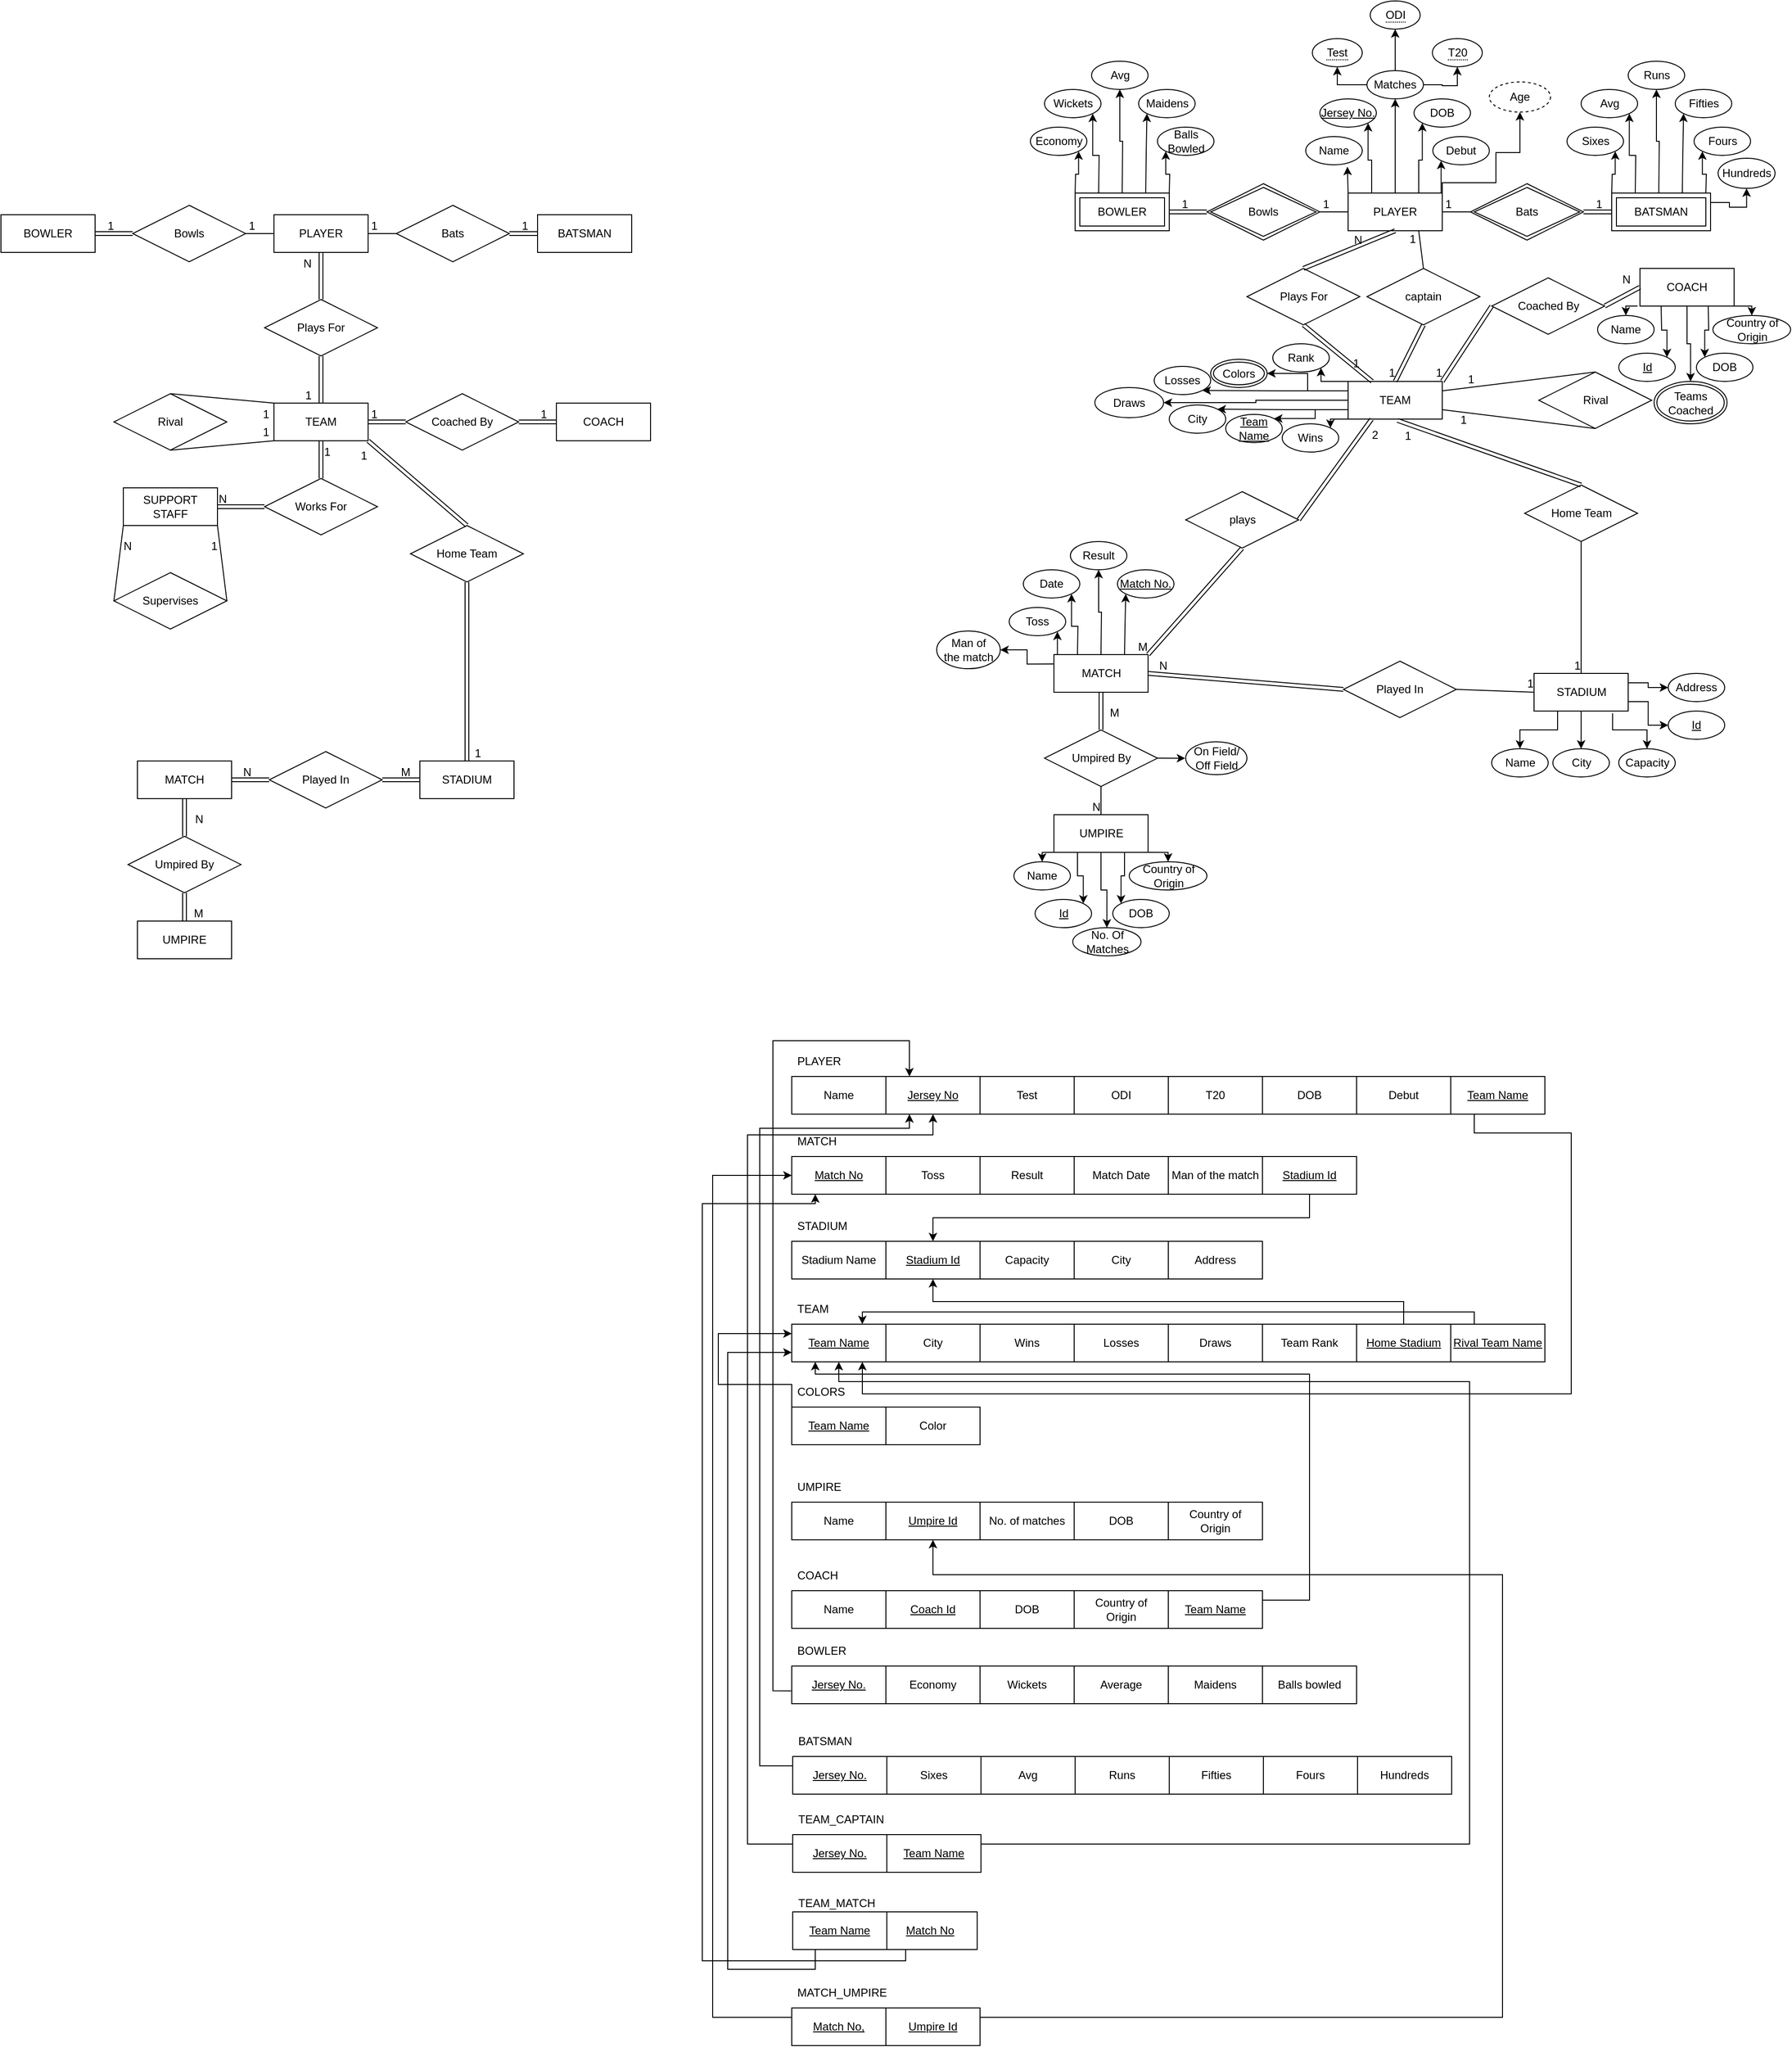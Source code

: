 <mxfile version="20.6.0" type="device"><diagram id="R2lEEEUBdFMjLlhIrx00" name="Page-1"><mxGraphModel dx="2463" dy="908" grid="0" gridSize="10" guides="1" tooltips="1" connect="1" arrows="1" fold="1" page="0" pageScale="1" pageWidth="850" pageHeight="1100" math="0" shadow="0" extFonts="Permanent Marker^https://fonts.googleapis.com/css?family=Permanent+Marker"><root><mxCell id="0"/><mxCell id="1" parent="0"/><mxCell id="c_exlbWXl-4fF0SDqP1K-1" value="PLAYER" style="whiteSpace=wrap;html=1;align=center;" parent="1" vertex="1"><mxGeometry x="-490" y="270" width="100" height="40" as="geometry"/></mxCell><mxCell id="c_exlbWXl-4fF0SDqP1K-2" value="COACH" style="whiteSpace=wrap;html=1;align=center;" parent="1" vertex="1"><mxGeometry x="-190" y="470" width="100" height="40" as="geometry"/></mxCell><mxCell id="c_exlbWXl-4fF0SDqP1K-3" value="TEAM" style="whiteSpace=wrap;html=1;align=center;" parent="1" vertex="1"><mxGeometry x="-490" y="470" width="100" height="40" as="geometry"/></mxCell><mxCell id="c_exlbWXl-4fF0SDqP1K-4" value="BATSMAN" style="whiteSpace=wrap;html=1;align=center;" parent="1" vertex="1"><mxGeometry x="-210" y="270" width="100" height="40" as="geometry"/></mxCell><mxCell id="c_exlbWXl-4fF0SDqP1K-5" value="BOWLER" style="whiteSpace=wrap;html=1;align=center;" parent="1" vertex="1"><mxGeometry x="-780" y="270" width="100" height="40" as="geometry"/></mxCell><mxCell id="c_exlbWXl-4fF0SDqP1K-6" value="MATCH" style="whiteSpace=wrap;html=1;align=center;" parent="1" vertex="1"><mxGeometry x="-635" y="850" width="100" height="40" as="geometry"/></mxCell><mxCell id="c_exlbWXl-4fF0SDqP1K-8" value="STADIUM" style="whiteSpace=wrap;html=1;align=center;" parent="1" vertex="1"><mxGeometry x="-335" y="850" width="100" height="40" as="geometry"/></mxCell><mxCell id="c_exlbWXl-4fF0SDqP1K-9" value="UMPIRE" style="whiteSpace=wrap;html=1;align=center;" parent="1" vertex="1"><mxGeometry x="-635" y="1020" width="100" height="40" as="geometry"/></mxCell><mxCell id="c_exlbWXl-4fF0SDqP1K-10" value="Plays For" style="shape=rhombus;perimeter=rhombusPerimeter;whiteSpace=wrap;html=1;align=center;" parent="1" vertex="1"><mxGeometry x="-500" y="360" width="120" height="60" as="geometry"/></mxCell><mxCell id="c_exlbWXl-4fF0SDqP1K-14" value="" style="shape=link;html=1;rounded=0;exitX=0.5;exitY=0;exitDx=0;exitDy=0;entryX=0.5;entryY=1;entryDx=0;entryDy=0;" parent="1" source="c_exlbWXl-4fF0SDqP1K-10" target="c_exlbWXl-4fF0SDqP1K-1" edge="1"><mxGeometry relative="1" as="geometry"><mxPoint x="-110" y="380" as="sourcePoint"/><mxPoint x="50" y="380" as="targetPoint"/></mxGeometry></mxCell><mxCell id="c_exlbWXl-4fF0SDqP1K-15" value="N" style="resizable=0;html=1;align=right;verticalAlign=bottom;" parent="c_exlbWXl-4fF0SDqP1K-14" connectable="0" vertex="1"><mxGeometry x="1" relative="1" as="geometry"><mxPoint x="-10" y="20" as="offset"/></mxGeometry></mxCell><mxCell id="c_exlbWXl-4fF0SDqP1K-16" value="" style="shape=link;html=1;rounded=0;exitX=0.5;exitY=1;exitDx=0;exitDy=0;" parent="1" source="c_exlbWXl-4fF0SDqP1K-10" target="c_exlbWXl-4fF0SDqP1K-3" edge="1"><mxGeometry relative="1" as="geometry"><mxPoint x="-250" y="360" as="sourcePoint"/><mxPoint x="-90" y="360" as="targetPoint"/></mxGeometry></mxCell><mxCell id="c_exlbWXl-4fF0SDqP1K-17" value="1" style="resizable=0;html=1;align=right;verticalAlign=bottom;" parent="c_exlbWXl-4fF0SDqP1K-16" connectable="0" vertex="1"><mxGeometry x="1" relative="1" as="geometry"><mxPoint x="-10" as="offset"/></mxGeometry></mxCell><mxCell id="c_exlbWXl-4fF0SDqP1K-18" value="Bats" style="shape=rhombus;perimeter=rhombusPerimeter;whiteSpace=wrap;html=1;align=center;" parent="1" vertex="1"><mxGeometry x="-360" y="260" width="120" height="60" as="geometry"/></mxCell><mxCell id="c_exlbWXl-4fF0SDqP1K-19" value="Bowls" style="shape=rhombus;perimeter=rhombusPerimeter;whiteSpace=wrap;html=1;align=center;" parent="1" vertex="1"><mxGeometry x="-640" y="260" width="120" height="60" as="geometry"/></mxCell><mxCell id="c_exlbWXl-4fF0SDqP1K-20" value="" style="shape=link;html=1;rounded=0;entryX=0;entryY=0.5;entryDx=0;entryDy=0;exitX=1;exitY=0.5;exitDx=0;exitDy=0;" parent="1" source="c_exlbWXl-4fF0SDqP1K-18" target="c_exlbWXl-4fF0SDqP1K-4" edge="1"><mxGeometry relative="1" as="geometry"><mxPoint x="-370" y="380" as="sourcePoint"/><mxPoint x="-210" y="380" as="targetPoint"/></mxGeometry></mxCell><mxCell id="c_exlbWXl-4fF0SDqP1K-21" value="1" style="resizable=0;html=1;align=right;verticalAlign=bottom;" parent="c_exlbWXl-4fF0SDqP1K-20" connectable="0" vertex="1"><mxGeometry x="1" relative="1" as="geometry"><mxPoint x="-10" as="offset"/></mxGeometry></mxCell><mxCell id="c_exlbWXl-4fF0SDqP1K-22" value="" style="endArrow=none;html=1;rounded=0;entryX=1;entryY=0.5;entryDx=0;entryDy=0;exitX=0;exitY=0.5;exitDx=0;exitDy=0;" parent="1" source="c_exlbWXl-4fF0SDqP1K-18" target="c_exlbWXl-4fF0SDqP1K-1" edge="1"><mxGeometry relative="1" as="geometry"><mxPoint x="-370" y="380" as="sourcePoint"/><mxPoint x="-210" y="380" as="targetPoint"/></mxGeometry></mxCell><mxCell id="c_exlbWXl-4fF0SDqP1K-23" value="1" style="resizable=0;html=1;align=right;verticalAlign=bottom;" parent="c_exlbWXl-4fF0SDqP1K-22" connectable="0" vertex="1"><mxGeometry x="1" relative="1" as="geometry"><mxPoint x="10" as="offset"/></mxGeometry></mxCell><mxCell id="c_exlbWXl-4fF0SDqP1K-24" value="" style="endArrow=none;html=1;rounded=0;entryX=1;entryY=0.5;entryDx=0;entryDy=0;exitX=0;exitY=0.5;exitDx=0;exitDy=0;" parent="1" source="c_exlbWXl-4fF0SDqP1K-1" target="c_exlbWXl-4fF0SDqP1K-19" edge="1"><mxGeometry relative="1" as="geometry"><mxPoint x="-310" y="300" as="sourcePoint"/><mxPoint x="-380" y="300" as="targetPoint"/></mxGeometry></mxCell><mxCell id="c_exlbWXl-4fF0SDqP1K-25" value="1" style="resizable=0;html=1;align=right;verticalAlign=bottom;" parent="c_exlbWXl-4fF0SDqP1K-24" connectable="0" vertex="1"><mxGeometry x="1" relative="1" as="geometry"><mxPoint x="10" as="offset"/></mxGeometry></mxCell><mxCell id="c_exlbWXl-4fF0SDqP1K-26" value="" style="shape=link;html=1;rounded=0;entryX=1;entryY=0.5;entryDx=0;entryDy=0;exitX=0;exitY=0.5;exitDx=0;exitDy=0;" parent="1" source="c_exlbWXl-4fF0SDqP1K-19" target="c_exlbWXl-4fF0SDqP1K-5" edge="1"><mxGeometry relative="1" as="geometry"><mxPoint x="-670" y="290" as="sourcePoint"/><mxPoint x="-140" y="300" as="targetPoint"/></mxGeometry></mxCell><mxCell id="c_exlbWXl-4fF0SDqP1K-27" value="1" style="resizable=0;html=1;align=right;verticalAlign=bottom;" parent="c_exlbWXl-4fF0SDqP1K-26" connectable="0" vertex="1"><mxGeometry x="1" relative="1" as="geometry"><mxPoint x="20" as="offset"/></mxGeometry></mxCell><mxCell id="c_exlbWXl-4fF0SDqP1K-28" style="edgeStyle=orthogonalEdgeStyle;rounded=0;orthogonalLoop=1;jettySize=auto;html=1;exitX=0.5;exitY=1;exitDx=0;exitDy=0;" parent="1" source="c_exlbWXl-4fF0SDqP1K-5" target="c_exlbWXl-4fF0SDqP1K-5" edge="1"><mxGeometry relative="1" as="geometry"/></mxCell><mxCell id="c_exlbWXl-4fF0SDqP1K-29" value="Coached By" style="shape=rhombus;perimeter=rhombusPerimeter;whiteSpace=wrap;html=1;align=center;" parent="1" vertex="1"><mxGeometry x="-350" y="460" width="120" height="60" as="geometry"/></mxCell><mxCell id="c_exlbWXl-4fF0SDqP1K-32" value="" style="shape=link;html=1;rounded=0;exitX=1;exitY=0.5;exitDx=0;exitDy=0;entryX=0;entryY=0.5;entryDx=0;entryDy=0;" parent="1" source="c_exlbWXl-4fF0SDqP1K-29" target="c_exlbWXl-4fF0SDqP1K-2" edge="1"><mxGeometry relative="1" as="geometry"><mxPoint x="-190" y="430" as="sourcePoint"/><mxPoint x="-30" y="430" as="targetPoint"/></mxGeometry></mxCell><mxCell id="c_exlbWXl-4fF0SDqP1K-33" value="1" style="resizable=0;html=1;align=right;verticalAlign=bottom;" parent="c_exlbWXl-4fF0SDqP1K-32" connectable="0" vertex="1"><mxGeometry x="1" relative="1" as="geometry"><mxPoint x="-10" as="offset"/></mxGeometry></mxCell><mxCell id="c_exlbWXl-4fF0SDqP1K-34" value="" style="shape=link;html=1;rounded=0;entryX=1;entryY=0.5;entryDx=0;entryDy=0;exitX=0;exitY=0.5;exitDx=0;exitDy=0;" parent="1" source="c_exlbWXl-4fF0SDqP1K-29" target="c_exlbWXl-4fF0SDqP1K-3" edge="1"><mxGeometry relative="1" as="geometry"><mxPoint x="-425" y="560" as="sourcePoint"/><mxPoint x="-265" y="560" as="targetPoint"/></mxGeometry></mxCell><mxCell id="c_exlbWXl-4fF0SDqP1K-35" value="1" style="resizable=0;html=1;align=right;verticalAlign=bottom;" parent="c_exlbWXl-4fF0SDqP1K-34" connectable="0" vertex="1"><mxGeometry x="1" relative="1" as="geometry"><mxPoint x="10" as="offset"/></mxGeometry></mxCell><mxCell id="c_exlbWXl-4fF0SDqP1K-37" value="Played In" style="shape=rhombus;perimeter=rhombusPerimeter;whiteSpace=wrap;html=1;align=center;" parent="1" vertex="1"><mxGeometry x="-495" y="840" width="120" height="60" as="geometry"/></mxCell><mxCell id="c_exlbWXl-4fF0SDqP1K-38" value="" style="shape=link;html=1;rounded=0;entryX=1;entryY=0.5;entryDx=0;entryDy=0;exitX=0;exitY=0.5;exitDx=0;exitDy=0;" parent="1" source="c_exlbWXl-4fF0SDqP1K-37" target="c_exlbWXl-4fF0SDqP1K-6" edge="1"><mxGeometry relative="1" as="geometry"><mxPoint x="-505" y="750" as="sourcePoint"/><mxPoint x="-345" y="750" as="targetPoint"/></mxGeometry></mxCell><mxCell id="c_exlbWXl-4fF0SDqP1K-39" value="N" style="resizable=0;html=1;align=right;verticalAlign=bottom;" parent="c_exlbWXl-4fF0SDqP1K-38" connectable="0" vertex="1"><mxGeometry x="1" relative="1" as="geometry"><mxPoint x="21" as="offset"/></mxGeometry></mxCell><mxCell id="c_exlbWXl-4fF0SDqP1K-40" value="" style="shape=link;html=1;rounded=0;entryX=0;entryY=0.5;entryDx=0;entryDy=0;exitX=1;exitY=0.5;exitDx=0;exitDy=0;" parent="1" source="c_exlbWXl-4fF0SDqP1K-37" target="c_exlbWXl-4fF0SDqP1K-8" edge="1"><mxGeometry relative="1" as="geometry"><mxPoint x="-335" y="890" as="sourcePoint"/><mxPoint x="-345" y="750" as="targetPoint"/></mxGeometry></mxCell><mxCell id="c_exlbWXl-4fF0SDqP1K-41" value="M" style="resizable=0;html=1;align=right;verticalAlign=bottom;" parent="c_exlbWXl-4fF0SDqP1K-40" connectable="0" vertex="1"><mxGeometry x="1" relative="1" as="geometry"><mxPoint x="-10" as="offset"/></mxGeometry></mxCell><mxCell id="c_exlbWXl-4fF0SDqP1K-42" value="Umpired By" style="shape=rhombus;perimeter=rhombusPerimeter;whiteSpace=wrap;html=1;align=center;" parent="1" vertex="1"><mxGeometry x="-645" y="930" width="120" height="60" as="geometry"/></mxCell><mxCell id="c_exlbWXl-4fF0SDqP1K-43" value="" style="shape=link;html=1;rounded=0;exitX=0.5;exitY=0;exitDx=0;exitDy=0;" parent="1" source="c_exlbWXl-4fF0SDqP1K-42" target="c_exlbWXl-4fF0SDqP1K-6" edge="1"><mxGeometry relative="1" as="geometry"><mxPoint x="-445" y="740" as="sourcePoint"/><mxPoint x="-285" y="740" as="targetPoint"/></mxGeometry></mxCell><mxCell id="c_exlbWXl-4fF0SDqP1K-44" value="N" style="resizable=0;html=1;align=right;verticalAlign=bottom;" parent="c_exlbWXl-4fF0SDqP1K-43" connectable="0" vertex="1"><mxGeometry x="1" relative="1" as="geometry"><mxPoint x="20" y="30" as="offset"/></mxGeometry></mxCell><mxCell id="c_exlbWXl-4fF0SDqP1K-47" value="" style="shape=link;html=1;rounded=0;entryX=0.5;entryY=0;entryDx=0;entryDy=0;exitX=0.5;exitY=1;exitDx=0;exitDy=0;" parent="1" source="c_exlbWXl-4fF0SDqP1K-42" target="c_exlbWXl-4fF0SDqP1K-9" edge="1"><mxGeometry relative="1" as="geometry"><mxPoint x="-445" y="740" as="sourcePoint"/><mxPoint x="-285" y="740" as="targetPoint"/></mxGeometry></mxCell><mxCell id="c_exlbWXl-4fF0SDqP1K-48" value="M" style="resizable=0;html=1;align=right;verticalAlign=bottom;" parent="c_exlbWXl-4fF0SDqP1K-47" connectable="0" vertex="1"><mxGeometry x="1" relative="1" as="geometry"><mxPoint x="20" as="offset"/></mxGeometry></mxCell><mxCell id="c_exlbWXl-4fF0SDqP1K-49" value="SUPPORT &lt;br&gt;STAFF" style="whiteSpace=wrap;html=1;align=center;" parent="1" vertex="1"><mxGeometry x="-650" y="560" width="100" height="40" as="geometry"/></mxCell><mxCell id="c_exlbWXl-4fF0SDqP1K-50" value="Works For" style="shape=rhombus;perimeter=rhombusPerimeter;whiteSpace=wrap;html=1;align=center;" parent="1" vertex="1"><mxGeometry x="-500" y="550" width="120" height="60" as="geometry"/></mxCell><mxCell id="c_exlbWXl-4fF0SDqP1K-51" value="" style="shape=link;html=1;rounded=0;exitX=0;exitY=0.5;exitDx=0;exitDy=0;entryX=1;entryY=0.5;entryDx=0;entryDy=0;" parent="1" source="c_exlbWXl-4fF0SDqP1K-50" target="c_exlbWXl-4fF0SDqP1K-49" edge="1"><mxGeometry relative="1" as="geometry"><mxPoint x="-550" y="560" as="sourcePoint"/><mxPoint x="-390" y="560" as="targetPoint"/></mxGeometry></mxCell><mxCell id="c_exlbWXl-4fF0SDqP1K-52" value="N" style="resizable=0;html=1;align=right;verticalAlign=bottom;" parent="c_exlbWXl-4fF0SDqP1K-51" connectable="0" vertex="1"><mxGeometry x="1" relative="1" as="geometry"><mxPoint x="10" as="offset"/></mxGeometry></mxCell><mxCell id="c_exlbWXl-4fF0SDqP1K-53" value="" style="shape=link;html=1;rounded=0;entryX=0.5;entryY=1;entryDx=0;entryDy=0;exitX=0.5;exitY=0;exitDx=0;exitDy=0;" parent="1" source="c_exlbWXl-4fF0SDqP1K-50" target="c_exlbWXl-4fF0SDqP1K-3" edge="1"><mxGeometry relative="1" as="geometry"><mxPoint x="-410" y="540" as="sourcePoint"/><mxPoint x="-390" y="560" as="targetPoint"/></mxGeometry></mxCell><mxCell id="c_exlbWXl-4fF0SDqP1K-54" value="1" style="resizable=0;html=1;align=right;verticalAlign=bottom;" parent="c_exlbWXl-4fF0SDqP1K-53" connectable="0" vertex="1"><mxGeometry x="1" relative="1" as="geometry"><mxPoint x="10" y="20" as="offset"/></mxGeometry></mxCell><mxCell id="c_exlbWXl-4fF0SDqP1K-55" value="Supervises" style="shape=rhombus;perimeter=rhombusPerimeter;whiteSpace=wrap;html=1;align=center;" parent="1" vertex="1"><mxGeometry x="-660" y="650" width="120" height="60" as="geometry"/></mxCell><mxCell id="c_exlbWXl-4fF0SDqP1K-56" value="" style="endArrow=none;html=1;rounded=0;entryX=0;entryY=1;entryDx=0;entryDy=0;exitX=0;exitY=0.5;exitDx=0;exitDy=0;" parent="1" source="c_exlbWXl-4fF0SDqP1K-55" target="c_exlbWXl-4fF0SDqP1K-49" edge="1"><mxGeometry relative="1" as="geometry"><mxPoint x="-490" y="640" as="sourcePoint"/><mxPoint x="-330" y="640" as="targetPoint"/></mxGeometry></mxCell><mxCell id="c_exlbWXl-4fF0SDqP1K-57" value="N" style="resizable=0;html=1;align=right;verticalAlign=bottom;" parent="c_exlbWXl-4fF0SDqP1K-56" connectable="0" vertex="1"><mxGeometry x="1" relative="1" as="geometry"><mxPoint x="10" y="30" as="offset"/></mxGeometry></mxCell><mxCell id="c_exlbWXl-4fF0SDqP1K-58" value="" style="endArrow=none;html=1;rounded=0;entryX=1;entryY=1;entryDx=0;entryDy=0;exitX=1;exitY=0.5;exitDx=0;exitDy=0;" parent="1" source="c_exlbWXl-4fF0SDqP1K-55" target="c_exlbWXl-4fF0SDqP1K-49" edge="1"><mxGeometry relative="1" as="geometry"><mxPoint x="-490" y="640" as="sourcePoint"/><mxPoint x="-330" y="640" as="targetPoint"/></mxGeometry></mxCell><mxCell id="c_exlbWXl-4fF0SDqP1K-59" value="1" style="resizable=0;html=1;align=right;verticalAlign=bottom;" parent="c_exlbWXl-4fF0SDqP1K-58" connectable="0" vertex="1"><mxGeometry x="1" relative="1" as="geometry"><mxPoint y="30" as="offset"/></mxGeometry></mxCell><mxCell id="c_exlbWXl-4fF0SDqP1K-60" value="Rival" style="shape=rhombus;perimeter=rhombusPerimeter;whiteSpace=wrap;html=1;align=center;" parent="1" vertex="1"><mxGeometry x="-660" y="460" width="120" height="60" as="geometry"/></mxCell><mxCell id="c_exlbWXl-4fF0SDqP1K-61" value="" style="endArrow=none;html=1;rounded=0;exitX=0.5;exitY=0;exitDx=0;exitDy=0;entryX=0;entryY=0;entryDx=0;entryDy=0;" parent="1" source="c_exlbWXl-4fF0SDqP1K-60" target="c_exlbWXl-4fF0SDqP1K-3" edge="1"><mxGeometry relative="1" as="geometry"><mxPoint x="-440" y="540" as="sourcePoint"/><mxPoint x="-280" y="540" as="targetPoint"/></mxGeometry></mxCell><mxCell id="c_exlbWXl-4fF0SDqP1K-62" value="1" style="resizable=0;html=1;align=right;verticalAlign=bottom;" parent="c_exlbWXl-4fF0SDqP1K-61" connectable="0" vertex="1"><mxGeometry x="1" relative="1" as="geometry"><mxPoint x="-5" y="20" as="offset"/></mxGeometry></mxCell><mxCell id="c_exlbWXl-4fF0SDqP1K-65" value="" style="endArrow=none;html=1;rounded=0;exitX=0.5;exitY=1;exitDx=0;exitDy=0;entryX=0;entryY=1;entryDx=0;entryDy=0;" parent="1" source="c_exlbWXl-4fF0SDqP1K-60" target="c_exlbWXl-4fF0SDqP1K-3" edge="1"><mxGeometry relative="1" as="geometry"><mxPoint x="-440" y="540" as="sourcePoint"/><mxPoint x="-280" y="540" as="targetPoint"/></mxGeometry></mxCell><mxCell id="c_exlbWXl-4fF0SDqP1K-66" value="1" style="resizable=0;html=1;align=right;verticalAlign=bottom;" parent="c_exlbWXl-4fF0SDqP1K-65" connectable="0" vertex="1"><mxGeometry x="1" relative="1" as="geometry"><mxPoint x="-5" as="offset"/></mxGeometry></mxCell><mxCell id="c_exlbWXl-4fF0SDqP1K-127" style="edgeStyle=orthogonalEdgeStyle;rounded=0;orthogonalLoop=1;jettySize=auto;html=1;exitX=0.5;exitY=0;exitDx=0;exitDy=0;entryX=0.5;entryY=1;entryDx=0;entryDy=0;" parent="1" source="c_exlbWXl-4fF0SDqP1K-67" target="c_exlbWXl-4fF0SDqP1K-126" edge="1"><mxGeometry relative="1" as="geometry"/></mxCell><mxCell id="c_exlbWXl-4fF0SDqP1K-130" style="edgeStyle=orthogonalEdgeStyle;rounded=0;orthogonalLoop=1;jettySize=auto;html=1;exitX=0.75;exitY=0;exitDx=0;exitDy=0;entryX=0;entryY=1;entryDx=0;entryDy=0;" parent="1" source="c_exlbWXl-4fF0SDqP1K-67" target="c_exlbWXl-4fF0SDqP1K-124" edge="1"><mxGeometry relative="1" as="geometry"/></mxCell><mxCell id="c_exlbWXl-4fF0SDqP1K-131" style="edgeStyle=orthogonalEdgeStyle;rounded=0;orthogonalLoop=1;jettySize=auto;html=1;exitX=0.25;exitY=0;exitDx=0;exitDy=0;entryX=1;entryY=1;entryDx=0;entryDy=0;" parent="1" source="c_exlbWXl-4fF0SDqP1K-67" target="c_exlbWXl-4fF0SDqP1K-123" edge="1"><mxGeometry relative="1" as="geometry"/></mxCell><mxCell id="c_exlbWXl-4fF0SDqP1K-132" style="edgeStyle=orthogonalEdgeStyle;rounded=0;orthogonalLoop=1;jettySize=auto;html=1;exitX=1;exitY=0;exitDx=0;exitDy=0;entryX=0;entryY=1;entryDx=0;entryDy=0;" parent="1" source="c_exlbWXl-4fF0SDqP1K-67" target="c_exlbWXl-4fF0SDqP1K-125" edge="1"><mxGeometry relative="1" as="geometry"/></mxCell><mxCell id="c_exlbWXl-4fF0SDqP1K-133" style="edgeStyle=orthogonalEdgeStyle;rounded=0;orthogonalLoop=1;jettySize=auto;html=1;exitX=0;exitY=0;exitDx=0;exitDy=0;entryX=0.737;entryY=1.067;entryDx=0;entryDy=0;entryPerimeter=0;" parent="1" source="c_exlbWXl-4fF0SDqP1K-67" target="c_exlbWXl-4fF0SDqP1K-122" edge="1"><mxGeometry relative="1" as="geometry"/></mxCell><mxCell id="1RnrhcuJtbdiNmox9-Px-2" style="edgeStyle=orthogonalEdgeStyle;rounded=0;orthogonalLoop=1;jettySize=auto;html=1;exitX=1;exitY=0;exitDx=0;exitDy=0;entryX=0.5;entryY=1;entryDx=0;entryDy=0;" parent="1" source="c_exlbWXl-4fF0SDqP1K-67" target="1RnrhcuJtbdiNmox9-Px-1" edge="1"><mxGeometry relative="1" as="geometry"><Array as="points"><mxPoint x="751" y="236"/><mxPoint x="808" y="236"/><mxPoint x="808" y="204"/><mxPoint x="834" y="204"/></Array></mxGeometry></mxCell><mxCell id="c_exlbWXl-4fF0SDqP1K-67" value="PLAYER" style="whiteSpace=wrap;html=1;align=center;" parent="1" vertex="1"><mxGeometry x="651" y="247" width="100" height="40" as="geometry"/></mxCell><mxCell id="c_exlbWXl-4fF0SDqP1K-246" style="edgeStyle=orthogonalEdgeStyle;rounded=0;orthogonalLoop=1;jettySize=auto;html=1;exitX=0.5;exitY=1;exitDx=0;exitDy=0;" parent="1" source="c_exlbWXl-4fF0SDqP1K-68" target="c_exlbWXl-4fF0SDqP1K-245" edge="1"><mxGeometry relative="1" as="geometry"/></mxCell><mxCell id="c_exlbWXl-4fF0SDqP1K-68" value="COACH" style="whiteSpace=wrap;html=1;align=center;" parent="1" vertex="1"><mxGeometry x="961" y="327" width="100" height="40" as="geometry"/></mxCell><mxCell id="c_exlbWXl-4fF0SDqP1K-164" style="edgeStyle=orthogonalEdgeStyle;rounded=0;orthogonalLoop=1;jettySize=auto;html=1;exitX=0;exitY=1;exitDx=0;exitDy=0;entryX=1;entryY=0;entryDx=0;entryDy=0;" parent="1" source="c_exlbWXl-4fF0SDqP1K-69" target="c_exlbWXl-4fF0SDqP1K-159" edge="1"><mxGeometry relative="1" as="geometry"/></mxCell><mxCell id="c_exlbWXl-4fF0SDqP1K-165" style="edgeStyle=orthogonalEdgeStyle;rounded=0;orthogonalLoop=1;jettySize=auto;html=1;exitX=0;exitY=0.75;exitDx=0;exitDy=0;entryX=1;entryY=0;entryDx=0;entryDy=0;" parent="1" source="c_exlbWXl-4fF0SDqP1K-69" target="c_exlbWXl-4fF0SDqP1K-158" edge="1"><mxGeometry relative="1" as="geometry"/></mxCell><mxCell id="c_exlbWXl-4fF0SDqP1K-167" style="edgeStyle=orthogonalEdgeStyle;rounded=0;orthogonalLoop=1;jettySize=auto;html=1;exitX=0;exitY=0.25;exitDx=0;exitDy=0;entryX=1;entryY=1;entryDx=0;entryDy=0;" parent="1" source="c_exlbWXl-4fF0SDqP1K-69" target="c_exlbWXl-4fF0SDqP1K-160" edge="1"><mxGeometry relative="1" as="geometry"/></mxCell><mxCell id="c_exlbWXl-4fF0SDqP1K-168" style="edgeStyle=orthogonalEdgeStyle;rounded=0;orthogonalLoop=1;jettySize=auto;html=1;exitX=0;exitY=0.75;exitDx=0;exitDy=0;entryX=1;entryY=0;entryDx=0;entryDy=0;" parent="1" source="c_exlbWXl-4fF0SDqP1K-69" target="c_exlbWXl-4fF0SDqP1K-162" edge="1"><mxGeometry relative="1" as="geometry"/></mxCell><mxCell id="RdD4xm_A2DU8jroGaw7M-8" style="edgeStyle=orthogonalEdgeStyle;rounded=0;orthogonalLoop=1;jettySize=auto;html=1;exitX=0;exitY=0.5;exitDx=0;exitDy=0;entryX=1;entryY=0.5;entryDx=0;entryDy=0;" parent="1" source="c_exlbWXl-4fF0SDqP1K-69" target="RdD4xm_A2DU8jroGaw7M-7" edge="1"><mxGeometry relative="1" as="geometry"/></mxCell><mxCell id="RdD4xm_A2DU8jroGaw7M-104" style="edgeStyle=orthogonalEdgeStyle;rounded=0;orthogonalLoop=1;jettySize=auto;html=1;exitX=0;exitY=0.25;exitDx=0;exitDy=0;entryX=1;entryY=0.5;entryDx=0;entryDy=0;" parent="1" source="c_exlbWXl-4fF0SDqP1K-69" target="c_exlbWXl-4fF0SDqP1K-157" edge="1"><mxGeometry relative="1" as="geometry"/></mxCell><mxCell id="RdD4xm_A2DU8jroGaw7M-106" style="edgeStyle=orthogonalEdgeStyle;rounded=0;orthogonalLoop=1;jettySize=auto;html=1;exitX=0;exitY=0;exitDx=0;exitDy=0;entryX=1;entryY=1;entryDx=0;entryDy=0;" parent="1" source="c_exlbWXl-4fF0SDqP1K-69" target="RdD4xm_A2DU8jroGaw7M-105" edge="1"><mxGeometry relative="1" as="geometry"/></mxCell><mxCell id="c_exlbWXl-4fF0SDqP1K-69" value="TEAM" style="whiteSpace=wrap;html=1;align=center;" parent="1" vertex="1"><mxGeometry x="651" y="447" width="100" height="40" as="geometry"/></mxCell><mxCell id="c_exlbWXl-4fF0SDqP1K-140" style="edgeStyle=orthogonalEdgeStyle;rounded=0;orthogonalLoop=1;jettySize=auto;html=1;exitX=0.5;exitY=0;exitDx=0;exitDy=0;entryX=0.5;entryY=1;entryDx=0;entryDy=0;" parent="1" target="c_exlbWXl-4fF0SDqP1K-138" edge="1"><mxGeometry relative="1" as="geometry"><mxPoint x="388.5" y="737" as="sourcePoint"/></mxGeometry></mxCell><mxCell id="c_exlbWXl-4fF0SDqP1K-141" style="edgeStyle=orthogonalEdgeStyle;rounded=0;orthogonalLoop=1;jettySize=auto;html=1;exitX=0.75;exitY=0;exitDx=0;exitDy=0;entryX=0;entryY=1;entryDx=0;entryDy=0;" parent="1" target="c_exlbWXl-4fF0SDqP1K-136" edge="1"><mxGeometry relative="1" as="geometry"><mxPoint x="413.5" y="737" as="sourcePoint"/></mxGeometry></mxCell><mxCell id="c_exlbWXl-4fF0SDqP1K-142" style="edgeStyle=orthogonalEdgeStyle;rounded=0;orthogonalLoop=1;jettySize=auto;html=1;exitX=0.25;exitY=0;exitDx=0;exitDy=0;entryX=1;entryY=1;entryDx=0;entryDy=0;" parent="1" target="c_exlbWXl-4fF0SDqP1K-135" edge="1"><mxGeometry relative="1" as="geometry"><mxPoint x="363.5" y="737" as="sourcePoint"/></mxGeometry></mxCell><mxCell id="c_exlbWXl-4fF0SDqP1K-143" style="edgeStyle=orthogonalEdgeStyle;rounded=0;orthogonalLoop=1;jettySize=auto;html=1;exitX=0;exitY=0;exitDx=0;exitDy=0;entryX=1;entryY=1;entryDx=0;entryDy=0;" parent="1" target="c_exlbWXl-4fF0SDqP1K-134" edge="1"><mxGeometry relative="1" as="geometry"><mxPoint x="338.5" y="737" as="sourcePoint"/></mxGeometry></mxCell><mxCell id="c_exlbWXl-4fF0SDqP1K-144" style="edgeStyle=orthogonalEdgeStyle;rounded=0;orthogonalLoop=1;jettySize=auto;html=1;exitX=0;exitY=0.25;exitDx=0;exitDy=0;entryX=1;entryY=0.5;entryDx=0;entryDy=0;" parent="1" source="c_exlbWXl-4fF0SDqP1K-72" target="c_exlbWXl-4fF0SDqP1K-137" edge="1"><mxGeometry relative="1" as="geometry"><mxPoint x="438.5" y="737" as="sourcePoint"/></mxGeometry></mxCell><mxCell id="c_exlbWXl-4fF0SDqP1K-151" style="edgeStyle=orthogonalEdgeStyle;rounded=0;orthogonalLoop=1;jettySize=auto;html=1;exitX=0.5;exitY=0;exitDx=0;exitDy=0;entryX=0.5;entryY=1;entryDx=0;entryDy=0;" parent="1" target="c_exlbWXl-4fF0SDqP1K-149" edge="1"><mxGeometry relative="1" as="geometry"><mxPoint x="411" y="247" as="sourcePoint"/></mxGeometry></mxCell><mxCell id="c_exlbWXl-4fF0SDqP1K-152" style="edgeStyle=orthogonalEdgeStyle;rounded=0;orthogonalLoop=1;jettySize=auto;html=1;exitX=0.75;exitY=0;exitDx=0;exitDy=0;entryX=0;entryY=1;entryDx=0;entryDy=0;" parent="1" target="c_exlbWXl-4fF0SDqP1K-147" edge="1"><mxGeometry relative="1" as="geometry"><mxPoint x="436" y="247" as="sourcePoint"/></mxGeometry></mxCell><mxCell id="c_exlbWXl-4fF0SDqP1K-153" style="edgeStyle=orthogonalEdgeStyle;rounded=0;orthogonalLoop=1;jettySize=auto;html=1;exitX=0.25;exitY=0;exitDx=0;exitDy=0;entryX=1;entryY=1;entryDx=0;entryDy=0;" parent="1" target="c_exlbWXl-4fF0SDqP1K-146" edge="1"><mxGeometry relative="1" as="geometry"><mxPoint x="386" y="247" as="sourcePoint"/></mxGeometry></mxCell><mxCell id="c_exlbWXl-4fF0SDqP1K-154" style="edgeStyle=orthogonalEdgeStyle;rounded=0;orthogonalLoop=1;jettySize=auto;html=1;exitX=0;exitY=0;exitDx=0;exitDy=0;entryX=1;entryY=1;entryDx=0;entryDy=0;" parent="1" target="c_exlbWXl-4fF0SDqP1K-145" edge="1"><mxGeometry relative="1" as="geometry"><mxPoint x="361" y="247" as="sourcePoint"/></mxGeometry></mxCell><mxCell id="c_exlbWXl-4fF0SDqP1K-155" style="edgeStyle=orthogonalEdgeStyle;rounded=0;orthogonalLoop=1;jettySize=auto;html=1;exitX=1;exitY=0;exitDx=0;exitDy=0;entryX=0;entryY=1;entryDx=0;entryDy=0;" parent="1" target="c_exlbWXl-4fF0SDqP1K-148" edge="1"><mxGeometry relative="1" as="geometry"><mxPoint x="461" y="247" as="sourcePoint"/></mxGeometry></mxCell><mxCell id="c_exlbWXl-4fF0SDqP1K-72" value="MATCH" style="whiteSpace=wrap;html=1;align=center;" parent="1" vertex="1"><mxGeometry x="338.5" y="737.05" width="100" height="40" as="geometry"/></mxCell><mxCell id="c_exlbWXl-4fF0SDqP1K-200" style="edgeStyle=orthogonalEdgeStyle;rounded=0;orthogonalLoop=1;jettySize=auto;html=1;exitX=1;exitY=0.25;exitDx=0;exitDy=0;entryX=0;entryY=0.5;entryDx=0;entryDy=0;" parent="1" source="c_exlbWXl-4fF0SDqP1K-73" target="c_exlbWXl-4fF0SDqP1K-198" edge="1"><mxGeometry relative="1" as="geometry"/></mxCell><mxCell id="c_exlbWXl-4fF0SDqP1K-201" style="edgeStyle=orthogonalEdgeStyle;rounded=0;orthogonalLoop=1;jettySize=auto;html=1;exitX=1;exitY=0.75;exitDx=0;exitDy=0;" parent="1" source="c_exlbWXl-4fF0SDqP1K-73" target="c_exlbWXl-4fF0SDqP1K-199" edge="1"><mxGeometry relative="1" as="geometry"/></mxCell><mxCell id="c_exlbWXl-4fF0SDqP1K-73" value="STADIUM" style="whiteSpace=wrap;html=1;align=center;" parent="1" vertex="1"><mxGeometry x="848.5" y="757" width="100" height="40" as="geometry"/></mxCell><mxCell id="c_exlbWXl-4fF0SDqP1K-207" style="edgeStyle=orthogonalEdgeStyle;rounded=0;orthogonalLoop=1;jettySize=auto;html=1;exitX=0.5;exitY=1;exitDx=0;exitDy=0;entryX=0.5;entryY=0;entryDx=0;entryDy=0;" parent="1" source="c_exlbWXl-4fF0SDqP1K-74" target="c_exlbWXl-4fF0SDqP1K-206" edge="1"><mxGeometry relative="1" as="geometry"/></mxCell><mxCell id="c_exlbWXl-4fF0SDqP1K-208" style="edgeStyle=orthogonalEdgeStyle;rounded=0;orthogonalLoop=1;jettySize=auto;html=1;exitX=0.75;exitY=1;exitDx=0;exitDy=0;entryX=0;entryY=0;entryDx=0;entryDy=0;" parent="1" source="c_exlbWXl-4fF0SDqP1K-74" target="c_exlbWXl-4fF0SDqP1K-205" edge="1"><mxGeometry relative="1" as="geometry"/></mxCell><mxCell id="c_exlbWXl-4fF0SDqP1K-209" style="edgeStyle=orthogonalEdgeStyle;rounded=0;orthogonalLoop=1;jettySize=auto;html=1;exitX=0.25;exitY=1;exitDx=0;exitDy=0;entryX=1;entryY=0;entryDx=0;entryDy=0;" parent="1" source="c_exlbWXl-4fF0SDqP1K-74" target="c_exlbWXl-4fF0SDqP1K-204" edge="1"><mxGeometry relative="1" as="geometry"/></mxCell><mxCell id="c_exlbWXl-4fF0SDqP1K-210" style="edgeStyle=orthogonalEdgeStyle;rounded=0;orthogonalLoop=1;jettySize=auto;html=1;exitX=0;exitY=1;exitDx=0;exitDy=0;entryX=0.5;entryY=0;entryDx=0;entryDy=0;" parent="1" source="c_exlbWXl-4fF0SDqP1K-74" target="c_exlbWXl-4fF0SDqP1K-202" edge="1"><mxGeometry relative="1" as="geometry"/></mxCell><mxCell id="c_exlbWXl-4fF0SDqP1K-211" style="edgeStyle=orthogonalEdgeStyle;rounded=0;orthogonalLoop=1;jettySize=auto;html=1;exitX=1;exitY=1;exitDx=0;exitDy=0;entryX=0.5;entryY=0;entryDx=0;entryDy=0;" parent="1" source="c_exlbWXl-4fF0SDqP1K-74" target="c_exlbWXl-4fF0SDqP1K-203" edge="1"><mxGeometry relative="1" as="geometry"/></mxCell><mxCell id="c_exlbWXl-4fF0SDqP1K-74" value="UMPIRE" style="whiteSpace=wrap;html=1;align=center;" parent="1" vertex="1"><mxGeometry x="338.5" y="907.05" width="100" height="40" as="geometry"/></mxCell><mxCell id="c_exlbWXl-4fF0SDqP1K-75" value="Plays For" style="shape=rhombus;perimeter=rhombusPerimeter;whiteSpace=wrap;html=1;align=center;" parent="1" vertex="1"><mxGeometry x="543.5" y="327" width="120" height="60" as="geometry"/></mxCell><mxCell id="c_exlbWXl-4fF0SDqP1K-76" value="" style="shape=link;html=1;rounded=0;exitX=0.5;exitY=0;exitDx=0;exitDy=0;entryX=0.5;entryY=1;entryDx=0;entryDy=0;" parent="1" source="c_exlbWXl-4fF0SDqP1K-75" target="c_exlbWXl-4fF0SDqP1K-67" edge="1"><mxGeometry relative="1" as="geometry"><mxPoint x="1031" y="357" as="sourcePoint"/><mxPoint x="1191" y="357" as="targetPoint"/></mxGeometry></mxCell><mxCell id="c_exlbWXl-4fF0SDqP1K-77" value="N" style="resizable=0;html=1;align=right;verticalAlign=bottom;" parent="c_exlbWXl-4fF0SDqP1K-76" connectable="0" vertex="1"><mxGeometry x="1" relative="1" as="geometry"><mxPoint x="-35" y="19" as="offset"/></mxGeometry></mxCell><mxCell id="c_exlbWXl-4fF0SDqP1K-78" value="" style="shape=link;html=1;rounded=0;exitX=0.5;exitY=1;exitDx=0;exitDy=0;" parent="1" source="c_exlbWXl-4fF0SDqP1K-75" target="c_exlbWXl-4fF0SDqP1K-69" edge="1"><mxGeometry relative="1" as="geometry"><mxPoint x="891" y="337" as="sourcePoint"/><mxPoint x="1051" y="337" as="targetPoint"/></mxGeometry></mxCell><mxCell id="c_exlbWXl-4fF0SDqP1K-79" value="1" style="resizable=0;html=1;align=right;verticalAlign=bottom;" parent="c_exlbWXl-4fF0SDqP1K-78" connectable="0" vertex="1"><mxGeometry x="1" relative="1" as="geometry"><mxPoint x="-13" y="-10" as="offset"/></mxGeometry></mxCell><mxCell id="c_exlbWXl-4fF0SDqP1K-82" value="" style="shape=link;html=1;rounded=0;entryX=0;entryY=0.5;entryDx=0;entryDy=0;exitX=1;exitY=0.5;exitDx=0;exitDy=0;" parent="1" edge="1"><mxGeometry relative="1" as="geometry"><mxPoint x="901" y="267" as="sourcePoint"/><mxPoint x="931" y="267" as="targetPoint"/></mxGeometry></mxCell><mxCell id="c_exlbWXl-4fF0SDqP1K-83" value="1" style="resizable=0;html=1;align=right;verticalAlign=bottom;" parent="c_exlbWXl-4fF0SDqP1K-82" connectable="0" vertex="1"><mxGeometry x="1" relative="1" as="geometry"><mxPoint x="-10" as="offset"/></mxGeometry></mxCell><mxCell id="c_exlbWXl-4fF0SDqP1K-84" value="" style="endArrow=none;html=1;rounded=0;entryX=1;entryY=0.5;entryDx=0;entryDy=0;exitX=0;exitY=0.5;exitDx=0;exitDy=0;" parent="1" target="c_exlbWXl-4fF0SDqP1K-67" edge="1"><mxGeometry relative="1" as="geometry"><mxPoint x="781" y="267" as="sourcePoint"/><mxPoint x="931" y="357" as="targetPoint"/></mxGeometry></mxCell><mxCell id="c_exlbWXl-4fF0SDqP1K-85" value="1" style="resizable=0;html=1;align=right;verticalAlign=bottom;" parent="c_exlbWXl-4fF0SDqP1K-84" connectable="0" vertex="1"><mxGeometry x="1" relative="1" as="geometry"><mxPoint x="10" as="offset"/></mxGeometry></mxCell><mxCell id="c_exlbWXl-4fF0SDqP1K-86" value="" style="endArrow=none;html=1;rounded=0;entryX=1;entryY=0.5;entryDx=0;entryDy=0;exitX=0;exitY=0.5;exitDx=0;exitDy=0;" parent="1" source="c_exlbWXl-4fF0SDqP1K-67" edge="1"><mxGeometry relative="1" as="geometry"><mxPoint x="831" y="277" as="sourcePoint"/><mxPoint x="621" y="267" as="targetPoint"/></mxGeometry></mxCell><mxCell id="c_exlbWXl-4fF0SDqP1K-87" value="1" style="resizable=0;html=1;align=right;verticalAlign=bottom;" parent="c_exlbWXl-4fF0SDqP1K-86" connectable="0" vertex="1"><mxGeometry x="1" relative="1" as="geometry"><mxPoint x="10" as="offset"/></mxGeometry></mxCell><mxCell id="c_exlbWXl-4fF0SDqP1K-88" value="" style="shape=link;html=1;rounded=0;entryX=1;entryY=0.5;entryDx=0;entryDy=0;exitX=0;exitY=0.5;exitDx=0;exitDy=0;" parent="1" edge="1"><mxGeometry relative="1" as="geometry"><mxPoint x="501" y="267" as="sourcePoint"/><mxPoint x="461" y="267" as="targetPoint"/></mxGeometry></mxCell><mxCell id="c_exlbWXl-4fF0SDqP1K-89" value="1" style="resizable=0;html=1;align=right;verticalAlign=bottom;" parent="c_exlbWXl-4fF0SDqP1K-88" connectable="0" vertex="1"><mxGeometry x="1" relative="1" as="geometry"><mxPoint x="20" as="offset"/></mxGeometry></mxCell><mxCell id="c_exlbWXl-4fF0SDqP1K-90" style="edgeStyle=orthogonalEdgeStyle;rounded=0;orthogonalLoop=1;jettySize=auto;html=1;exitX=0.5;exitY=1;exitDx=0;exitDy=0;" parent="1" edge="1"><mxGeometry relative="1" as="geometry"><mxPoint x="411" y="287" as="sourcePoint"/><mxPoint x="411" y="287" as="targetPoint"/></mxGeometry></mxCell><mxCell id="c_exlbWXl-4fF0SDqP1K-91" value="Coached By" style="shape=rhombus;perimeter=rhombusPerimeter;whiteSpace=wrap;html=1;align=center;" parent="1" vertex="1"><mxGeometry x="803.5" y="337" width="120" height="60" as="geometry"/></mxCell><mxCell id="c_exlbWXl-4fF0SDqP1K-92" value="" style="shape=link;html=1;rounded=0;exitX=1;exitY=0.5;exitDx=0;exitDy=0;entryX=0;entryY=0.5;entryDx=0;entryDy=0;" parent="1" source="c_exlbWXl-4fF0SDqP1K-91" target="c_exlbWXl-4fF0SDqP1K-68" edge="1"><mxGeometry relative="1" as="geometry"><mxPoint x="951" y="407" as="sourcePoint"/><mxPoint x="1111" y="407" as="targetPoint"/></mxGeometry></mxCell><mxCell id="c_exlbWXl-4fF0SDqP1K-93" value="N" style="resizable=0;html=1;align=right;verticalAlign=bottom;" parent="c_exlbWXl-4fF0SDqP1K-92" connectable="0" vertex="1"><mxGeometry x="1" relative="1" as="geometry"><mxPoint x="-10" as="offset"/></mxGeometry></mxCell><mxCell id="c_exlbWXl-4fF0SDqP1K-94" value="" style="shape=link;html=1;rounded=0;entryX=1;entryY=0;entryDx=0;entryDy=0;exitX=0;exitY=0.5;exitDx=0;exitDy=0;" parent="1" source="c_exlbWXl-4fF0SDqP1K-91" target="c_exlbWXl-4fF0SDqP1K-69" edge="1"><mxGeometry relative="1" as="geometry"><mxPoint x="716" y="537" as="sourcePoint"/><mxPoint x="876" y="537" as="targetPoint"/></mxGeometry></mxCell><mxCell id="c_exlbWXl-4fF0SDqP1K-95" value="1" style="resizable=0;html=1;align=right;verticalAlign=bottom;" parent="c_exlbWXl-4fF0SDqP1K-94" connectable="0" vertex="1"><mxGeometry x="1" relative="1" as="geometry"><mxPoint as="offset"/></mxGeometry></mxCell><mxCell id="c_exlbWXl-4fF0SDqP1K-96" value="Played In" style="shape=rhombus;perimeter=rhombusPerimeter;whiteSpace=wrap;html=1;align=center;" parent="1" vertex="1"><mxGeometry x="646" y="744" width="120" height="60" as="geometry"/></mxCell><mxCell id="c_exlbWXl-4fF0SDqP1K-97" value="" style="shape=link;html=1;rounded=0;entryX=1;entryY=0.5;entryDx=0;entryDy=0;exitX=0;exitY=0.5;exitDx=0;exitDy=0;" parent="1" source="c_exlbWXl-4fF0SDqP1K-96" target="c_exlbWXl-4fF0SDqP1K-72" edge="1"><mxGeometry relative="1" as="geometry"><mxPoint x="468.5" y="637.05" as="sourcePoint"/><mxPoint x="628.5" y="637.05" as="targetPoint"/></mxGeometry></mxCell><mxCell id="c_exlbWXl-4fF0SDqP1K-98" value="N" style="resizable=0;html=1;align=right;verticalAlign=bottom;" parent="c_exlbWXl-4fF0SDqP1K-97" connectable="0" vertex="1"><mxGeometry x="1" relative="1" as="geometry"><mxPoint x="21" as="offset"/></mxGeometry></mxCell><mxCell id="9yL64FgKWKwEnd41E5Fi-19" style="edgeStyle=orthogonalEdgeStyle;rounded=0;orthogonalLoop=1;jettySize=auto;html=1;exitX=1;exitY=0.5;exitDx=0;exitDy=0;" parent="1" source="c_exlbWXl-4fF0SDqP1K-101" edge="1"><mxGeometry relative="1" as="geometry"><mxPoint x="478" y="847" as="targetPoint"/></mxGeometry></mxCell><mxCell id="c_exlbWXl-4fF0SDqP1K-101" value="Umpired By" style="shape=rhombus;perimeter=rhombusPerimeter;whiteSpace=wrap;html=1;align=center;" parent="1" vertex="1"><mxGeometry x="328.5" y="817.05" width="120" height="60" as="geometry"/></mxCell><mxCell id="c_exlbWXl-4fF0SDqP1K-102" value="" style="shape=link;html=1;rounded=0;exitX=0.5;exitY=0;exitDx=0;exitDy=0;" parent="1" source="c_exlbWXl-4fF0SDqP1K-101" target="c_exlbWXl-4fF0SDqP1K-72" edge="1"><mxGeometry relative="1" as="geometry"><mxPoint x="528.5" y="627.05" as="sourcePoint"/><mxPoint x="688.5" y="627.05" as="targetPoint"/></mxGeometry></mxCell><mxCell id="c_exlbWXl-4fF0SDqP1K-103" value="M" style="resizable=0;html=1;align=right;verticalAlign=bottom;" parent="c_exlbWXl-4fF0SDqP1K-102" connectable="0" vertex="1"><mxGeometry x="1" relative="1" as="geometry"><mxPoint x="20" y="30" as="offset"/></mxGeometry></mxCell><mxCell id="c_exlbWXl-4fF0SDqP1K-117" value="Rival" style="shape=rhombus;perimeter=rhombusPerimeter;whiteSpace=wrap;html=1;align=center;" parent="1" vertex="1"><mxGeometry x="853.5" y="437" width="120" height="60" as="geometry"/></mxCell><mxCell id="c_exlbWXl-4fF0SDqP1K-118" value="" style="endArrow=none;html=1;rounded=0;exitX=0.5;exitY=0;exitDx=0;exitDy=0;entryX=1;entryY=0.25;entryDx=0;entryDy=0;" parent="1" source="c_exlbWXl-4fF0SDqP1K-117" target="c_exlbWXl-4fF0SDqP1K-69" edge="1"><mxGeometry relative="1" as="geometry"><mxPoint x="701" y="517" as="sourcePoint"/><mxPoint x="861" y="517" as="targetPoint"/></mxGeometry></mxCell><mxCell id="c_exlbWXl-4fF0SDqP1K-120" value="" style="endArrow=none;html=1;rounded=0;exitX=0.5;exitY=1;exitDx=0;exitDy=0;entryX=1;entryY=0.75;entryDx=0;entryDy=0;" parent="1" source="c_exlbWXl-4fF0SDqP1K-117" target="c_exlbWXl-4fF0SDqP1K-69" edge="1"><mxGeometry relative="1" as="geometry"><mxPoint x="701" y="517" as="sourcePoint"/><mxPoint x="861" y="517" as="targetPoint"/></mxGeometry></mxCell><mxCell id="c_exlbWXl-4fF0SDqP1K-121" value="1" style="resizable=0;html=1;align=right;verticalAlign=bottom;" parent="c_exlbWXl-4fF0SDqP1K-120" connectable="0" vertex="1"><mxGeometry x="1" relative="1" as="geometry"><mxPoint x="34" y="-24" as="offset"/></mxGeometry></mxCell><mxCell id="c_exlbWXl-4fF0SDqP1K-122" value="Name" style="ellipse;whiteSpace=wrap;html=1;align=center;" parent="1" vertex="1"><mxGeometry x="606" y="187" width="60" height="30" as="geometry"/></mxCell><mxCell id="c_exlbWXl-4fF0SDqP1K-123" value="&lt;u&gt;Jersey No.&lt;/u&gt;" style="ellipse;whiteSpace=wrap;html=1;align=center;" parent="1" vertex="1"><mxGeometry x="621" y="147" width="60" height="30" as="geometry"/></mxCell><mxCell id="c_exlbWXl-4fF0SDqP1K-124" value="DOB" style="ellipse;whiteSpace=wrap;html=1;align=center;" parent="1" vertex="1"><mxGeometry x="721" y="147" width="60" height="30" as="geometry"/></mxCell><mxCell id="c_exlbWXl-4fF0SDqP1K-125" value="Debut&lt;span style=&quot;color: rgba(0, 0, 0, 0); font-family: monospace; font-size: 0px; text-align: start;&quot;&gt;%3CmxGraphModel%3E%3Croot%3E%3CmxCell%20id%3D%220%22%2F%3E%3CmxCell%20id%3D%221%22%20parent%3D%220%22%2F%3E%3CmxCell%20id%3D%222%22%20value%3D%22Name%22%20style%3D%22ellipse%3BwhiteSpace%3Dwrap%3Bhtml%3D1%3Balign%3Dcenter%3B%22%20vertex%3D%221%22%20parent%3D%221%22%3E%3CmxGeometry%20x%3D%22315%22%20y%3D%22210%22%20width%3D%2260%22%20height%3D%2230%22%20as%3D%22geometry%22%2F%3E%3C%2FmxCell%3E%3C%2Froot%3E%3C%2FmxGraphModel%3E&lt;/span&gt;" style="ellipse;whiteSpace=wrap;html=1;align=center;" parent="1" vertex="1"><mxGeometry x="741" y="187" width="60" height="30" as="geometry"/></mxCell><mxCell id="RdD4xm_A2DU8jroGaw7M-12" style="edgeStyle=orthogonalEdgeStyle;rounded=0;orthogonalLoop=1;jettySize=auto;html=1;exitX=0.5;exitY=0;exitDx=0;exitDy=0;entryX=0.5;entryY=1;entryDx=0;entryDy=0;" parent="1" source="c_exlbWXl-4fF0SDqP1K-126" target="RdD4xm_A2DU8jroGaw7M-10" edge="1"><mxGeometry relative="1" as="geometry"/></mxCell><mxCell id="RdD4xm_A2DU8jroGaw7M-13" style="edgeStyle=orthogonalEdgeStyle;rounded=0;orthogonalLoop=1;jettySize=auto;html=1;exitX=0;exitY=0.5;exitDx=0;exitDy=0;entryX=0.5;entryY=1;entryDx=0;entryDy=0;" parent="1" source="c_exlbWXl-4fF0SDqP1K-126" target="RdD4xm_A2DU8jroGaw7M-9" edge="1"><mxGeometry relative="1" as="geometry"/></mxCell><mxCell id="RdD4xm_A2DU8jroGaw7M-14" style="edgeStyle=orthogonalEdgeStyle;rounded=0;orthogonalLoop=1;jettySize=auto;html=1;exitX=1;exitY=0.5;exitDx=0;exitDy=0;entryX=0.5;entryY=1;entryDx=0;entryDy=0;" parent="1" source="c_exlbWXl-4fF0SDqP1K-126" target="RdD4xm_A2DU8jroGaw7M-11" edge="1"><mxGeometry relative="1" as="geometry"/></mxCell><mxCell id="c_exlbWXl-4fF0SDqP1K-126" value="Matches" style="ellipse;whiteSpace=wrap;html=1;align=center;" parent="1" vertex="1"><mxGeometry x="671" y="117" width="60" height="30" as="geometry"/></mxCell><mxCell id="c_exlbWXl-4fF0SDqP1K-134" value="Toss" style="ellipse;whiteSpace=wrap;html=1;align=center;" parent="1" vertex="1"><mxGeometry x="291" y="687" width="60" height="30" as="geometry"/></mxCell><mxCell id="c_exlbWXl-4fF0SDqP1K-135" value="Date" style="ellipse;whiteSpace=wrap;html=1;align=center;" parent="1" vertex="1"><mxGeometry x="306" y="647" width="60" height="30" as="geometry"/></mxCell><mxCell id="c_exlbWXl-4fF0SDqP1K-136" value="&lt;u&gt;Match No.&lt;/u&gt;" style="ellipse;whiteSpace=wrap;html=1;align=center;" parent="1" vertex="1"><mxGeometry x="406" y="647" width="60" height="30" as="geometry"/></mxCell><mxCell id="c_exlbWXl-4fF0SDqP1K-137" value="Man of&lt;br&gt;the match" style="ellipse;whiteSpace=wrap;html=1;align=center;" parent="1" vertex="1"><mxGeometry x="214" y="712" width="67.5" height="40.05" as="geometry"/></mxCell><mxCell id="c_exlbWXl-4fF0SDqP1K-138" value="Result" style="ellipse;whiteSpace=wrap;html=1;align=center;" parent="1" vertex="1"><mxGeometry x="356" y="617" width="60" height="30" as="geometry"/></mxCell><mxCell id="c_exlbWXl-4fF0SDqP1K-145" value="Economy" style="ellipse;whiteSpace=wrap;html=1;align=center;" parent="1" vertex="1"><mxGeometry x="313.5" y="177" width="60" height="30" as="geometry"/></mxCell><mxCell id="c_exlbWXl-4fF0SDqP1K-146" value="Wickets" style="ellipse;whiteSpace=wrap;html=1;align=center;" parent="1" vertex="1"><mxGeometry x="328.5" y="137" width="60" height="30" as="geometry"/></mxCell><mxCell id="c_exlbWXl-4fF0SDqP1K-147" value="Maidens" style="ellipse;whiteSpace=wrap;html=1;align=center;" parent="1" vertex="1"><mxGeometry x="428.5" y="137" width="60" height="30" as="geometry"/></mxCell><mxCell id="c_exlbWXl-4fF0SDqP1K-148" value="Balls Bowled" style="ellipse;whiteSpace=wrap;html=1;align=center;" parent="1" vertex="1"><mxGeometry x="448.5" y="177" width="60" height="30" as="geometry"/></mxCell><mxCell id="c_exlbWXl-4fF0SDqP1K-149" value="Avg" style="ellipse;whiteSpace=wrap;html=1;align=center;" parent="1" vertex="1"><mxGeometry x="378.5" y="107" width="60" height="30" as="geometry"/></mxCell><mxCell id="c_exlbWXl-4fF0SDqP1K-157" value="Colors" style="ellipse;shape=doubleEllipse;margin=3;whiteSpace=wrap;html=1;align=center;" parent="1" vertex="1"><mxGeometry x="505" y="423.5" width="60" height="30" as="geometry"/></mxCell><mxCell id="c_exlbWXl-4fF0SDqP1K-158" value="&lt;u&gt;Team Name&lt;/u&gt;" style="ellipse;whiteSpace=wrap;html=1;align=center;" parent="1" vertex="1"><mxGeometry x="521" y="482" width="60" height="30" as="geometry"/></mxCell><mxCell id="c_exlbWXl-4fF0SDqP1K-159" value="Wins" style="ellipse;whiteSpace=wrap;html=1;align=center;" parent="1" vertex="1"><mxGeometry x="581" y="492" width="60" height="30" as="geometry"/></mxCell><mxCell id="c_exlbWXl-4fF0SDqP1K-160" value="Losses" style="ellipse;whiteSpace=wrap;html=1;align=center;" parent="1" vertex="1"><mxGeometry x="445" y="431" width="60" height="30" as="geometry"/></mxCell><mxCell id="c_exlbWXl-4fF0SDqP1K-162" value="City" style="ellipse;whiteSpace=wrap;html=1;align=center;" parent="1" vertex="1"><mxGeometry x="461" y="472" width="60" height="30" as="geometry"/></mxCell><mxCell id="c_exlbWXl-4fF0SDqP1K-170" style="edgeStyle=orthogonalEdgeStyle;rounded=0;orthogonalLoop=1;jettySize=auto;html=1;exitX=0.834;exitY=1.058;exitDx=0;exitDy=0;entryX=0.5;entryY=0;entryDx=0;entryDy=0;exitPerimeter=0;" parent="1" source="c_exlbWXl-4fF0SDqP1K-73" target="c_exlbWXl-4fF0SDqP1K-179" edge="1"><mxGeometry relative="1" as="geometry"><mxPoint x="886" y="756.95" as="sourcePoint"/></mxGeometry></mxCell><mxCell id="c_exlbWXl-4fF0SDqP1K-172" style="edgeStyle=orthogonalEdgeStyle;rounded=0;orthogonalLoop=1;jettySize=auto;html=1;exitX=0.5;exitY=1;exitDx=0;exitDy=0;" parent="1" source="c_exlbWXl-4fF0SDqP1K-73" target="c_exlbWXl-4fF0SDqP1K-176" edge="1"><mxGeometry relative="1" as="geometry"><mxPoint x="861" y="756.95" as="sourcePoint"/></mxGeometry></mxCell><mxCell id="c_exlbWXl-4fF0SDqP1K-173" style="edgeStyle=orthogonalEdgeStyle;rounded=0;orthogonalLoop=1;jettySize=auto;html=1;exitX=0.25;exitY=1;exitDx=0;exitDy=0;entryX=0.5;entryY=0;entryDx=0;entryDy=0;" parent="1" source="c_exlbWXl-4fF0SDqP1K-73" target="c_exlbWXl-4fF0SDqP1K-175" edge="1"><mxGeometry relative="1" as="geometry"><mxPoint x="836" y="756.95" as="sourcePoint"/></mxGeometry></mxCell><mxCell id="c_exlbWXl-4fF0SDqP1K-175" value="Name" style="ellipse;whiteSpace=wrap;html=1;align=center;" parent="1" vertex="1"><mxGeometry x="803.5" y="836.95" width="60" height="30" as="geometry"/></mxCell><mxCell id="c_exlbWXl-4fF0SDqP1K-176" value="City" style="ellipse;whiteSpace=wrap;html=1;align=center;" parent="1" vertex="1"><mxGeometry x="868.5" y="837" width="60" height="30" as="geometry"/></mxCell><mxCell id="c_exlbWXl-4fF0SDqP1K-179" value="Capacity" style="ellipse;whiteSpace=wrap;html=1;align=center;" parent="1" vertex="1"><mxGeometry x="938.5" y="836.95" width="60" height="30" as="geometry"/></mxCell><mxCell id="c_exlbWXl-4fF0SDqP1K-180" value="Home Team" style="shape=rhombus;perimeter=rhombusPerimeter;whiteSpace=wrap;html=1;align=center;" parent="1" vertex="1"><mxGeometry x="838.5" y="557" width="120" height="60" as="geometry"/></mxCell><mxCell id="c_exlbWXl-4fF0SDqP1K-183" value="" style="shape=link;html=1;rounded=0;entryX=0.525;entryY=1.035;entryDx=0;entryDy=0;exitX=0.5;exitY=0;exitDx=0;exitDy=0;entryPerimeter=0;" parent="1" source="c_exlbWXl-4fF0SDqP1K-180" target="c_exlbWXl-4fF0SDqP1K-69" edge="1"><mxGeometry relative="1" as="geometry"><mxPoint x="551" y="607" as="sourcePoint"/><mxPoint x="711" y="607" as="targetPoint"/></mxGeometry></mxCell><mxCell id="c_exlbWXl-4fF0SDqP1K-184" value="1" style="resizable=0;html=1;align=right;verticalAlign=bottom;" parent="c_exlbWXl-4fF0SDqP1K-183" connectable="0" vertex="1"><mxGeometry x="1" relative="1" as="geometry"><mxPoint x="15" y="25" as="offset"/></mxGeometry></mxCell><mxCell id="c_exlbWXl-4fF0SDqP1K-185" style="edgeStyle=orthogonalEdgeStyle;rounded=0;orthogonalLoop=1;jettySize=auto;html=1;exitX=0.5;exitY=0;exitDx=0;exitDy=0;entryX=0.5;entryY=1;entryDx=0;entryDy=0;" parent="1" target="c_exlbWXl-4fF0SDqP1K-194" edge="1"><mxGeometry relative="1" as="geometry"><mxPoint x="981" y="247" as="sourcePoint"/></mxGeometry></mxCell><mxCell id="c_exlbWXl-4fF0SDqP1K-186" style="edgeStyle=orthogonalEdgeStyle;rounded=0;orthogonalLoop=1;jettySize=auto;html=1;exitX=0.75;exitY=0;exitDx=0;exitDy=0;entryX=0;entryY=1;entryDx=0;entryDy=0;" parent="1" target="c_exlbWXl-4fF0SDqP1K-192" edge="1"><mxGeometry relative="1" as="geometry"><mxPoint x="1006" y="247" as="sourcePoint"/></mxGeometry></mxCell><mxCell id="c_exlbWXl-4fF0SDqP1K-187" style="edgeStyle=orthogonalEdgeStyle;rounded=0;orthogonalLoop=1;jettySize=auto;html=1;exitX=0.25;exitY=0;exitDx=0;exitDy=0;entryX=1;entryY=1;entryDx=0;entryDy=0;" parent="1" target="c_exlbWXl-4fF0SDqP1K-191" edge="1"><mxGeometry relative="1" as="geometry"><mxPoint x="956" y="247" as="sourcePoint"/></mxGeometry></mxCell><mxCell id="c_exlbWXl-4fF0SDqP1K-188" style="edgeStyle=orthogonalEdgeStyle;rounded=0;orthogonalLoop=1;jettySize=auto;html=1;exitX=0;exitY=0;exitDx=0;exitDy=0;entryX=1;entryY=1;entryDx=0;entryDy=0;" parent="1" target="c_exlbWXl-4fF0SDqP1K-190" edge="1"><mxGeometry relative="1" as="geometry"><mxPoint x="931" y="247" as="sourcePoint"/></mxGeometry></mxCell><mxCell id="c_exlbWXl-4fF0SDqP1K-189" style="edgeStyle=orthogonalEdgeStyle;rounded=0;orthogonalLoop=1;jettySize=auto;html=1;exitX=1;exitY=0;exitDx=0;exitDy=0;entryX=0;entryY=1;entryDx=0;entryDy=0;" parent="1" target="c_exlbWXl-4fF0SDqP1K-193" edge="1"><mxGeometry relative="1" as="geometry"><mxPoint x="1031" y="247" as="sourcePoint"/></mxGeometry></mxCell><mxCell id="c_exlbWXl-4fF0SDqP1K-190" value="Sixes" style="ellipse;whiteSpace=wrap;html=1;align=center;" parent="1" vertex="1"><mxGeometry x="883.5" y="177" width="60" height="30" as="geometry"/></mxCell><mxCell id="c_exlbWXl-4fF0SDqP1K-191" value="Avg" style="ellipse;whiteSpace=wrap;html=1;align=center;" parent="1" vertex="1"><mxGeometry x="898.5" y="137" width="60" height="30" as="geometry"/></mxCell><mxCell id="c_exlbWXl-4fF0SDqP1K-192" value="Fifties" style="ellipse;whiteSpace=wrap;html=1;align=center;" parent="1" vertex="1"><mxGeometry x="998.5" y="137" width="60" height="30" as="geometry"/></mxCell><mxCell id="c_exlbWXl-4fF0SDqP1K-193" value="Fours" style="ellipse;whiteSpace=wrap;html=1;align=center;" parent="1" vertex="1"><mxGeometry x="1018.5" y="177" width="60" height="30" as="geometry"/></mxCell><mxCell id="c_exlbWXl-4fF0SDqP1K-194" value="Runs" style="ellipse;whiteSpace=wrap;html=1;align=center;" parent="1" vertex="1"><mxGeometry x="948.5" y="107" width="60" height="30" as="geometry"/></mxCell><mxCell id="c_exlbWXl-4fF0SDqP1K-195" value="Bowls" style="shape=rhombus;double=1;perimeter=rhombusPerimeter;whiteSpace=wrap;html=1;align=center;" parent="1" vertex="1"><mxGeometry x="501" y="237" width="120" height="60" as="geometry"/></mxCell><mxCell id="c_exlbWXl-4fF0SDqP1K-196" value="Bats" style="shape=rhombus;double=1;perimeter=rhombusPerimeter;whiteSpace=wrap;html=1;align=center;" parent="1" vertex="1"><mxGeometry x="781" y="237" width="120" height="60" as="geometry"/></mxCell><mxCell id="c_exlbWXl-4fF0SDqP1K-198" value="Address" style="ellipse;whiteSpace=wrap;html=1;align=center;" parent="1" vertex="1"><mxGeometry x="991" y="757" width="60" height="30" as="geometry"/></mxCell><mxCell id="c_exlbWXl-4fF0SDqP1K-199" value="&lt;u&gt;Id&lt;/u&gt;" style="ellipse;whiteSpace=wrap;html=1;align=center;" parent="1" vertex="1"><mxGeometry x="991" y="797" width="60" height="30" as="geometry"/></mxCell><mxCell id="c_exlbWXl-4fF0SDqP1K-202" value="Name" style="ellipse;whiteSpace=wrap;html=1;align=center;" parent="1" vertex="1"><mxGeometry x="296" y="957" width="60" height="30" as="geometry"/></mxCell><mxCell id="c_exlbWXl-4fF0SDqP1K-203" value="Country of&lt;br&gt;Origin" style="ellipse;whiteSpace=wrap;html=1;align=center;" parent="1" vertex="1"><mxGeometry x="418.5" y="957" width="82.5" height="30" as="geometry"/></mxCell><mxCell id="c_exlbWXl-4fF0SDqP1K-204" value="&lt;u&gt;Id&lt;/u&gt;" style="ellipse;whiteSpace=wrap;html=1;align=center;" parent="1" vertex="1"><mxGeometry x="318.5" y="997" width="60" height="30" as="geometry"/></mxCell><mxCell id="c_exlbWXl-4fF0SDqP1K-205" value="DOB" style="ellipse;whiteSpace=wrap;html=1;align=center;" parent="1" vertex="1"><mxGeometry x="401" y="997" width="60" height="30" as="geometry"/></mxCell><mxCell id="c_exlbWXl-4fF0SDqP1K-206" value="No. Of Matches" style="ellipse;whiteSpace=wrap;html=1;align=center;" parent="1" vertex="1"><mxGeometry x="358.5" y="1027" width="72.5" height="30" as="geometry"/></mxCell><mxCell id="c_exlbWXl-4fF0SDqP1K-236" style="edgeStyle=orthogonalEdgeStyle;rounded=0;orthogonalLoop=1;jettySize=auto;html=1;exitX=0.75;exitY=1;exitDx=0;exitDy=0;entryX=0;entryY=0;entryDx=0;entryDy=0;" parent="1" target="c_exlbWXl-4fF0SDqP1K-243" edge="1"><mxGeometry relative="1" as="geometry"><mxPoint x="1033.5" y="367" as="sourcePoint"/></mxGeometry></mxCell><mxCell id="c_exlbWXl-4fF0SDqP1K-237" style="edgeStyle=orthogonalEdgeStyle;rounded=0;orthogonalLoop=1;jettySize=auto;html=1;exitX=0.25;exitY=1;exitDx=0;exitDy=0;entryX=1;entryY=0;entryDx=0;entryDy=0;" parent="1" target="c_exlbWXl-4fF0SDqP1K-242" edge="1"><mxGeometry relative="1" as="geometry"><mxPoint x="983.5" y="367" as="sourcePoint"/></mxGeometry></mxCell><mxCell id="c_exlbWXl-4fF0SDqP1K-238" style="edgeStyle=orthogonalEdgeStyle;rounded=0;orthogonalLoop=1;jettySize=auto;html=1;exitX=0;exitY=1;exitDx=0;exitDy=0;entryX=0.5;entryY=0;entryDx=0;entryDy=0;" parent="1" target="c_exlbWXl-4fF0SDqP1K-240" edge="1"><mxGeometry relative="1" as="geometry"><mxPoint x="958.5" y="367" as="sourcePoint"/></mxGeometry></mxCell><mxCell id="c_exlbWXl-4fF0SDqP1K-239" style="edgeStyle=orthogonalEdgeStyle;rounded=0;orthogonalLoop=1;jettySize=auto;html=1;exitX=1;exitY=1;exitDx=0;exitDy=0;entryX=0.5;entryY=0;entryDx=0;entryDy=0;" parent="1" target="c_exlbWXl-4fF0SDqP1K-241" edge="1"><mxGeometry relative="1" as="geometry"><mxPoint x="1058.5" y="367" as="sourcePoint"/></mxGeometry></mxCell><mxCell id="c_exlbWXl-4fF0SDqP1K-240" value="Name" style="ellipse;whiteSpace=wrap;html=1;align=center;" parent="1" vertex="1"><mxGeometry x="916" y="376.95" width="60" height="30" as="geometry"/></mxCell><mxCell id="c_exlbWXl-4fF0SDqP1K-241" value="Country of&lt;br&gt;Origin" style="ellipse;whiteSpace=wrap;html=1;align=center;" parent="1" vertex="1"><mxGeometry x="1038.5" y="376.95" width="82.5" height="30" as="geometry"/></mxCell><mxCell id="c_exlbWXl-4fF0SDqP1K-242" value="&lt;u&gt;Id&lt;/u&gt;" style="ellipse;whiteSpace=wrap;html=1;align=center;" parent="1" vertex="1"><mxGeometry x="938.5" y="416.95" width="60" height="30" as="geometry"/></mxCell><mxCell id="c_exlbWXl-4fF0SDqP1K-243" value="DOB" style="ellipse;whiteSpace=wrap;html=1;align=center;" parent="1" vertex="1"><mxGeometry x="1021" y="416.95" width="60" height="30" as="geometry"/></mxCell><mxCell id="c_exlbWXl-4fF0SDqP1K-245" value="Teams Coached" style="ellipse;shape=doubleEllipse;margin=3;whiteSpace=wrap;html=1;align=center;" parent="1" vertex="1"><mxGeometry x="976" y="447" width="77.5" height="45" as="geometry"/></mxCell><mxCell id="c_exlbWXl-4fF0SDqP1K-256" value="BOWLER" style="shape=ext;margin=3;double=1;whiteSpace=wrap;html=1;align=center;" parent="1" vertex="1"><mxGeometry x="361" y="247" width="100" height="40" as="geometry"/></mxCell><mxCell id="RdD4xm_A2DU8jroGaw7M-17" style="edgeStyle=orthogonalEdgeStyle;rounded=0;orthogonalLoop=1;jettySize=auto;html=1;exitX=1;exitY=0.25;exitDx=0;exitDy=0;entryX=0.5;entryY=1;entryDx=0;entryDy=0;" parent="1" source="c_exlbWXl-4fF0SDqP1K-257" target="RdD4xm_A2DU8jroGaw7M-16" edge="1"><mxGeometry relative="1" as="geometry"/></mxCell><mxCell id="c_exlbWXl-4fF0SDqP1K-257" value="BATSMAN" style="shape=ext;margin=3;double=1;whiteSpace=wrap;html=1;align=center;" parent="1" vertex="1"><mxGeometry x="931" y="247" width="105" height="40" as="geometry"/></mxCell><mxCell id="9yL64FgKWKwEnd41E5Fi-12" value="Home Team" style="shape=rhombus;perimeter=rhombusPerimeter;whiteSpace=wrap;html=1;align=center;" parent="1" vertex="1"><mxGeometry x="-345" y="600" width="120" height="60" as="geometry"/></mxCell><mxCell id="9yL64FgKWKwEnd41E5Fi-13" value="" style="shape=link;html=1;rounded=0;entryX=1;entryY=1;entryDx=0;entryDy=0;exitX=0.5;exitY=0;exitDx=0;exitDy=0;" parent="1" source="9yL64FgKWKwEnd41E5Fi-12" target="c_exlbWXl-4fF0SDqP1K-3" edge="1"><mxGeometry relative="1" as="geometry"><mxPoint x="-400" y="680" as="sourcePoint"/><mxPoint x="-240" y="680" as="targetPoint"/></mxGeometry></mxCell><mxCell id="9yL64FgKWKwEnd41E5Fi-14" value="1" style="resizable=0;html=1;align=right;verticalAlign=bottom;" parent="9yL64FgKWKwEnd41E5Fi-13" connectable="0" vertex="1"><mxGeometry x="1" relative="1" as="geometry"><mxPoint y="25" as="offset"/></mxGeometry></mxCell><mxCell id="9yL64FgKWKwEnd41E5Fi-15" value="" style="shape=link;html=1;rounded=0;entryX=0.5;entryY=0;entryDx=0;entryDy=0;exitX=0.5;exitY=1;exitDx=0;exitDy=0;" parent="1" source="9yL64FgKWKwEnd41E5Fi-12" target="c_exlbWXl-4fF0SDqP1K-8" edge="1"><mxGeometry relative="1" as="geometry"><mxPoint x="-400" y="680" as="sourcePoint"/><mxPoint x="-240" y="680" as="targetPoint"/></mxGeometry></mxCell><mxCell id="9yL64FgKWKwEnd41E5Fi-16" value="1" style="resizable=0;html=1;align=right;verticalAlign=bottom;" parent="9yL64FgKWKwEnd41E5Fi-15" connectable="0" vertex="1"><mxGeometry x="1" relative="1" as="geometry"><mxPoint x="15" as="offset"/></mxGeometry></mxCell><mxCell id="9yL64FgKWKwEnd41E5Fi-17" value="On Field/&lt;br&gt;Off Field" style="ellipse;whiteSpace=wrap;html=1;align=center;" parent="1" vertex="1"><mxGeometry x="478.5" y="829.57" width="65" height="34.95" as="geometry"/></mxCell><mxCell id="RdD4xm_A2DU8jroGaw7M-2" value="plays" style="shape=rhombus;perimeter=rhombusPerimeter;whiteSpace=wrap;html=1;align=center;" parent="1" vertex="1"><mxGeometry x="478.5" y="564" width="120" height="60" as="geometry"/></mxCell><mxCell id="RdD4xm_A2DU8jroGaw7M-3" value="" style="shape=link;html=1;rounded=0;entryX=0.25;entryY=1;entryDx=0;entryDy=0;exitX=1;exitY=0.5;exitDx=0;exitDy=0;" parent="1" source="RdD4xm_A2DU8jroGaw7M-2" target="c_exlbWXl-4fF0SDqP1K-69" edge="1"><mxGeometry relative="1" as="geometry"><mxPoint x="440" y="567" as="sourcePoint"/><mxPoint x="600" y="567" as="targetPoint"/></mxGeometry></mxCell><mxCell id="RdD4xm_A2DU8jroGaw7M-4" value="2" style="resizable=0;html=1;align=right;verticalAlign=bottom;" parent="RdD4xm_A2DU8jroGaw7M-3" connectable="0" vertex="1"><mxGeometry x="1" relative="1" as="geometry"><mxPoint x="8" y="25" as="offset"/></mxGeometry></mxCell><mxCell id="RdD4xm_A2DU8jroGaw7M-5" value="" style="shape=link;html=1;rounded=0;entryX=1;entryY=0;entryDx=0;entryDy=0;exitX=0.5;exitY=1;exitDx=0;exitDy=0;" parent="1" source="RdD4xm_A2DU8jroGaw7M-2" target="c_exlbWXl-4fF0SDqP1K-72" edge="1"><mxGeometry relative="1" as="geometry"><mxPoint x="440" y="567" as="sourcePoint"/><mxPoint x="600" y="567" as="targetPoint"/></mxGeometry></mxCell><mxCell id="RdD4xm_A2DU8jroGaw7M-6" value="M" style="resizable=0;html=1;align=right;verticalAlign=bottom;" parent="RdD4xm_A2DU8jroGaw7M-5" connectable="0" vertex="1"><mxGeometry x="1" relative="1" as="geometry"/></mxCell><mxCell id="RdD4xm_A2DU8jroGaw7M-7" value="Draws" style="ellipse;whiteSpace=wrap;html=1;align=center;" parent="1" vertex="1"><mxGeometry x="382" y="453.5" width="73" height="32" as="geometry"/></mxCell><mxCell id="RdD4xm_A2DU8jroGaw7M-9" value="&lt;span style=&quot;border-bottom: 1px dotted&quot;&gt;Test&lt;/span&gt;" style="ellipse;whiteSpace=wrap;html=1;align=center;" parent="1" vertex="1"><mxGeometry x="613" y="83" width="53" height="30" as="geometry"/></mxCell><mxCell id="RdD4xm_A2DU8jroGaw7M-10" value="&lt;span style=&quot;border-bottom: 1px dotted&quot;&gt;ODI&lt;/span&gt;" style="ellipse;whiteSpace=wrap;html=1;align=center;" parent="1" vertex="1"><mxGeometry x="674.5" y="43" width="53" height="30" as="geometry"/></mxCell><mxCell id="RdD4xm_A2DU8jroGaw7M-11" value="&lt;span style=&quot;border-bottom: 1px dotted&quot;&gt;T20&lt;/span&gt;" style="ellipse;whiteSpace=wrap;html=1;align=center;" parent="1" vertex="1"><mxGeometry x="740.5" y="83" width="53" height="30" as="geometry"/></mxCell><mxCell id="RdD4xm_A2DU8jroGaw7M-16" value="Hundreds" style="ellipse;whiteSpace=wrap;html=1;align=center;" parent="1" vertex="1"><mxGeometry x="1044" y="210" width="60.5" height="32" as="geometry"/></mxCell><mxCell id="RdD4xm_A2DU8jroGaw7M-20" value="" style="endArrow=none;html=1;rounded=0;exitX=0.5;exitY=1;exitDx=0;exitDy=0;entryX=0.5;entryY=0;entryDx=0;entryDy=0;" parent="1" source="c_exlbWXl-4fF0SDqP1K-101" target="c_exlbWXl-4fF0SDqP1K-74" edge="1"><mxGeometry relative="1" as="geometry"><mxPoint x="469" y="864" as="sourcePoint"/><mxPoint x="629" y="864" as="targetPoint"/></mxGeometry></mxCell><mxCell id="RdD4xm_A2DU8jroGaw7M-21" value="N" style="resizable=0;html=1;align=right;verticalAlign=bottom;" parent="RdD4xm_A2DU8jroGaw7M-20" connectable="0" vertex="1"><mxGeometry x="1" relative="1" as="geometry"/></mxCell><mxCell id="RdD4xm_A2DU8jroGaw7M-22" value="" style="endArrow=none;html=1;rounded=0;entryX=0;entryY=0.5;entryDx=0;entryDy=0;exitX=1;exitY=0.5;exitDx=0;exitDy=0;" parent="1" source="c_exlbWXl-4fF0SDqP1K-96" target="c_exlbWXl-4fF0SDqP1K-73" edge="1"><mxGeometry relative="1" as="geometry"><mxPoint x="617" y="790" as="sourcePoint"/><mxPoint x="777" y="790" as="targetPoint"/></mxGeometry></mxCell><mxCell id="RdD4xm_A2DU8jroGaw7M-23" value="1" style="resizable=0;html=1;align=right;verticalAlign=bottom;" parent="RdD4xm_A2DU8jroGaw7M-22" connectable="0" vertex="1"><mxGeometry x="1" relative="1" as="geometry"/></mxCell><mxCell id="RdD4xm_A2DU8jroGaw7M-24" value="" style="endArrow=none;html=1;rounded=0;exitX=0.5;exitY=1;exitDx=0;exitDy=0;entryX=0.5;entryY=0;entryDx=0;entryDy=0;" parent="1" source="c_exlbWXl-4fF0SDqP1K-180" target="c_exlbWXl-4fF0SDqP1K-73" edge="1"><mxGeometry relative="1" as="geometry"><mxPoint x="839" y="716" as="sourcePoint"/><mxPoint x="999" y="716" as="targetPoint"/></mxGeometry></mxCell><mxCell id="RdD4xm_A2DU8jroGaw7M-25" value="1" style="resizable=0;html=1;align=right;verticalAlign=bottom;" parent="RdD4xm_A2DU8jroGaw7M-24" connectable="0" vertex="1"><mxGeometry x="1" relative="1" as="geometry"/></mxCell><mxCell id="RdD4xm_A2DU8jroGaw7M-32" value="captain" style="shape=rhombus;perimeter=rhombusPerimeter;whiteSpace=wrap;html=1;align=center;" parent="1" vertex="1"><mxGeometry x="671" y="327" width="120" height="60" as="geometry"/></mxCell><mxCell id="RdD4xm_A2DU8jroGaw7M-35" value="" style="shape=link;html=1;rounded=0;exitX=0.5;exitY=1;exitDx=0;exitDy=0;entryX=0.5;entryY=0;entryDx=0;entryDy=0;" parent="1" source="RdD4xm_A2DU8jroGaw7M-32" target="c_exlbWXl-4fF0SDqP1K-69" edge="1"><mxGeometry relative="1" as="geometry"><mxPoint x="1013" y="332.32" as="sourcePoint"/><mxPoint x="727" y="437.0" as="targetPoint"/></mxGeometry></mxCell><mxCell id="RdD4xm_A2DU8jroGaw7M-36" value="1" style="resizable=0;html=1;align=right;verticalAlign=bottom;" parent="RdD4xm_A2DU8jroGaw7M-35" connectable="0" vertex="1"><mxGeometry x="1" relative="1" as="geometry"><mxPoint as="offset"/></mxGeometry></mxCell><mxCell id="RdD4xm_A2DU8jroGaw7M-37" value="Name" style="whiteSpace=wrap;html=1;align=center;" parent="1" vertex="1"><mxGeometry x="60" y="1185" width="100" height="40" as="geometry"/></mxCell><mxCell id="RdD4xm_A2DU8jroGaw7M-38" value="PLAYER" style="text;strokeColor=none;fillColor=none;spacingLeft=4;spacingRight=4;overflow=hidden;rotatable=0;points=[[0,0.5],[1,0.5]];portConstraint=eastwest;fontSize=12;" parent="1" vertex="1"><mxGeometry x="60" y="1155" width="258" height="30" as="geometry"/></mxCell><mxCell id="RdD4xm_A2DU8jroGaw7M-39" value="&lt;u&gt;Jersey No&lt;/u&gt;" style="whiteSpace=wrap;html=1;align=center;" parent="1" vertex="1"><mxGeometry x="160" y="1185" width="100" height="40" as="geometry"/></mxCell><mxCell id="RdD4xm_A2DU8jroGaw7M-40" value="Test" style="whiteSpace=wrap;html=1;align=center;" parent="1" vertex="1"><mxGeometry x="260" y="1185" width="100" height="40" as="geometry"/></mxCell><mxCell id="RdD4xm_A2DU8jroGaw7M-41" value="ODI" style="whiteSpace=wrap;html=1;align=center;" parent="1" vertex="1"><mxGeometry x="360" y="1185" width="100" height="40" as="geometry"/></mxCell><mxCell id="RdD4xm_A2DU8jroGaw7M-42" value="T20" style="whiteSpace=wrap;html=1;align=center;" parent="1" vertex="1"><mxGeometry x="460" y="1185" width="100" height="40" as="geometry"/></mxCell><mxCell id="RdD4xm_A2DU8jroGaw7M-43" value="DOB" style="whiteSpace=wrap;html=1;align=center;" parent="1" vertex="1"><mxGeometry x="560" y="1185" width="100" height="40" as="geometry"/></mxCell><mxCell id="RdD4xm_A2DU8jroGaw7M-44" value="Debut" style="whiteSpace=wrap;html=1;align=center;" parent="1" vertex="1"><mxGeometry x="660" y="1185" width="100" height="40" as="geometry"/></mxCell><mxCell id="RdD4xm_A2DU8jroGaw7M-45" value="&lt;u&gt;Match No&lt;/u&gt;" style="whiteSpace=wrap;html=1;align=center;" parent="1" vertex="1"><mxGeometry x="60" y="1270" width="100" height="40" as="geometry"/></mxCell><mxCell id="RdD4xm_A2DU8jroGaw7M-46" value="MATCH" style="text;strokeColor=none;fillColor=none;spacingLeft=4;spacingRight=4;overflow=hidden;rotatable=0;points=[[0,0.5],[1,0.5]];portConstraint=eastwest;fontSize=12;" parent="1" vertex="1"><mxGeometry x="60" y="1240" width="258" height="30" as="geometry"/></mxCell><mxCell id="RdD4xm_A2DU8jroGaw7M-47" value="Toss" style="whiteSpace=wrap;html=1;align=center;" parent="1" vertex="1"><mxGeometry x="160" y="1270" width="100" height="40" as="geometry"/></mxCell><mxCell id="RdD4xm_A2DU8jroGaw7M-48" value="Result" style="whiteSpace=wrap;html=1;align=center;" parent="1" vertex="1"><mxGeometry x="260" y="1270" width="100" height="40" as="geometry"/></mxCell><mxCell id="RdD4xm_A2DU8jroGaw7M-49" value="Match Date" style="whiteSpace=wrap;html=1;align=center;" parent="1" vertex="1"><mxGeometry x="360" y="1270" width="100" height="40" as="geometry"/></mxCell><mxCell id="RdD4xm_A2DU8jroGaw7M-50" value="Man of the match" style="whiteSpace=wrap;html=1;align=center;" parent="1" vertex="1"><mxGeometry x="460" y="1270" width="100" height="40" as="geometry"/></mxCell><mxCell id="RdD4xm_A2DU8jroGaw7M-53" value="Stadium Name" style="whiteSpace=wrap;html=1;align=center;" parent="1" vertex="1"><mxGeometry x="60" y="1360" width="100" height="40" as="geometry"/></mxCell><mxCell id="RdD4xm_A2DU8jroGaw7M-54" value="STADIUM" style="text;strokeColor=none;fillColor=none;spacingLeft=4;spacingRight=4;overflow=hidden;rotatable=0;points=[[0,0.5],[1,0.5]];portConstraint=eastwest;fontSize=12;" parent="1" vertex="1"><mxGeometry x="60" y="1330" width="258" height="30" as="geometry"/></mxCell><mxCell id="RdD4xm_A2DU8jroGaw7M-55" value="&lt;u&gt;Stadium Id&lt;/u&gt;" style="whiteSpace=wrap;html=1;align=center;" parent="1" vertex="1"><mxGeometry x="160" y="1360" width="100" height="40" as="geometry"/></mxCell><mxCell id="RdD4xm_A2DU8jroGaw7M-56" value="Capacity" style="whiteSpace=wrap;html=1;align=center;" parent="1" vertex="1"><mxGeometry x="260" y="1360" width="100" height="40" as="geometry"/></mxCell><mxCell id="RdD4xm_A2DU8jroGaw7M-57" value="City" style="whiteSpace=wrap;html=1;align=center;" parent="1" vertex="1"><mxGeometry x="360" y="1360" width="100" height="40" as="geometry"/></mxCell><mxCell id="RdD4xm_A2DU8jroGaw7M-58" value="Address" style="whiteSpace=wrap;html=1;align=center;" parent="1" vertex="1"><mxGeometry x="460" y="1360" width="100" height="40" as="geometry"/></mxCell><mxCell id="RdD4xm_A2DU8jroGaw7M-61" value="&lt;u&gt;Team Name&lt;/u&gt;" style="whiteSpace=wrap;html=1;align=center;" parent="1" vertex="1"><mxGeometry x="60" y="1448" width="100" height="40" as="geometry"/></mxCell><mxCell id="RdD4xm_A2DU8jroGaw7M-62" value="TEAM" style="text;strokeColor=none;fillColor=none;spacingLeft=4;spacingRight=4;overflow=hidden;rotatable=0;points=[[0,0.5],[1,0.5]];portConstraint=eastwest;fontSize=12;" parent="1" vertex="1"><mxGeometry x="60" y="1418" width="258" height="30" as="geometry"/></mxCell><mxCell id="RdD4xm_A2DU8jroGaw7M-63" value="City" style="whiteSpace=wrap;html=1;align=center;" parent="1" vertex="1"><mxGeometry x="160" y="1448" width="100" height="40" as="geometry"/></mxCell><mxCell id="RdD4xm_A2DU8jroGaw7M-64" value="Wins" style="whiteSpace=wrap;html=1;align=center;" parent="1" vertex="1"><mxGeometry x="260" y="1448" width="100" height="40" as="geometry"/></mxCell><mxCell id="RdD4xm_A2DU8jroGaw7M-65" value="Losses" style="whiteSpace=wrap;html=1;align=center;" parent="1" vertex="1"><mxGeometry x="360" y="1448" width="100" height="40" as="geometry"/></mxCell><mxCell id="RdD4xm_A2DU8jroGaw7M-66" value="Draws" style="whiteSpace=wrap;html=1;align=center;" parent="1" vertex="1"><mxGeometry x="460" y="1448" width="100" height="40" as="geometry"/></mxCell><mxCell id="RdD4xm_A2DU8jroGaw7M-67" value="Team Rank" style="whiteSpace=wrap;html=1;align=center;" parent="1" vertex="1"><mxGeometry x="560" y="1448" width="100" height="40" as="geometry"/></mxCell><mxCell id="RdD4xm_A2DU8jroGaw7M-154" style="edgeStyle=orthogonalEdgeStyle;rounded=0;orthogonalLoop=1;jettySize=auto;html=1;exitX=0;exitY=0;exitDx=0;exitDy=0;entryX=0;entryY=0.25;entryDx=0;entryDy=0;" parent="1" source="RdD4xm_A2DU8jroGaw7M-69" target="RdD4xm_A2DU8jroGaw7M-61" edge="1"><mxGeometry relative="1" as="geometry"><Array as="points"><mxPoint x="60" y="1512"/><mxPoint x="-18" y="1512"/><mxPoint x="-18" y="1458"/></Array></mxGeometry></mxCell><mxCell id="RdD4xm_A2DU8jroGaw7M-69" value="&lt;u&gt;Team Name&lt;/u&gt;" style="whiteSpace=wrap;html=1;align=center;" parent="1" vertex="1"><mxGeometry x="60" y="1536" width="100" height="40" as="geometry"/></mxCell><mxCell id="RdD4xm_A2DU8jroGaw7M-70" value="COLORS" style="text;strokeColor=none;fillColor=none;spacingLeft=4;spacingRight=4;overflow=hidden;rotatable=0;points=[[0,0.5],[1,0.5]];portConstraint=eastwest;fontSize=12;" parent="1" vertex="1"><mxGeometry x="60" y="1506" width="258" height="30" as="geometry"/></mxCell><mxCell id="RdD4xm_A2DU8jroGaw7M-71" value="Color" style="whiteSpace=wrap;html=1;align=center;" parent="1" vertex="1"><mxGeometry x="160" y="1536" width="100" height="40" as="geometry"/></mxCell><mxCell id="RdD4xm_A2DU8jroGaw7M-77" value="Name" style="whiteSpace=wrap;html=1;align=center;" parent="1" vertex="1"><mxGeometry x="60" y="1637" width="100" height="40" as="geometry"/></mxCell><mxCell id="RdD4xm_A2DU8jroGaw7M-78" value="UMPIRE" style="text;strokeColor=none;fillColor=none;spacingLeft=4;spacingRight=4;overflow=hidden;rotatable=0;points=[[0,0.5],[1,0.5]];portConstraint=eastwest;fontSize=12;" parent="1" vertex="1"><mxGeometry x="60" y="1607" width="258" height="30" as="geometry"/></mxCell><mxCell id="RdD4xm_A2DU8jroGaw7M-79" value="&lt;u&gt;Umpire Id&lt;/u&gt;" style="whiteSpace=wrap;html=1;align=center;" parent="1" vertex="1"><mxGeometry x="160" y="1637" width="100" height="40" as="geometry"/></mxCell><mxCell id="RdD4xm_A2DU8jroGaw7M-80" value="No. of matches" style="whiteSpace=wrap;html=1;align=center;" parent="1" vertex="1"><mxGeometry x="260" y="1637" width="100" height="40" as="geometry"/></mxCell><mxCell id="RdD4xm_A2DU8jroGaw7M-81" value="DOB" style="whiteSpace=wrap;html=1;align=center;" parent="1" vertex="1"><mxGeometry x="360" y="1637" width="100" height="40" as="geometry"/></mxCell><mxCell id="RdD4xm_A2DU8jroGaw7M-82" value="Country of&lt;br&gt;Origin" style="whiteSpace=wrap;html=1;align=center;" parent="1" vertex="1"><mxGeometry x="460" y="1637" width="100" height="40" as="geometry"/></mxCell><mxCell id="RdD4xm_A2DU8jroGaw7M-85" value="Name" style="whiteSpace=wrap;html=1;align=center;" parent="1" vertex="1"><mxGeometry x="60" y="1731" width="100" height="40" as="geometry"/></mxCell><mxCell id="RdD4xm_A2DU8jroGaw7M-86" value="COACH" style="text;strokeColor=none;fillColor=none;spacingLeft=4;spacingRight=4;overflow=hidden;rotatable=0;points=[[0,0.5],[1,0.5]];portConstraint=eastwest;fontSize=12;" parent="1" vertex="1"><mxGeometry x="60" y="1701" width="258" height="30" as="geometry"/></mxCell><mxCell id="RdD4xm_A2DU8jroGaw7M-87" value="&lt;u&gt;Coach Id&lt;/u&gt;" style="whiteSpace=wrap;html=1;align=center;" parent="1" vertex="1"><mxGeometry x="160" y="1731" width="100" height="40" as="geometry"/></mxCell><mxCell id="RdD4xm_A2DU8jroGaw7M-88" value="DOB" style="whiteSpace=wrap;html=1;align=center;" parent="1" vertex="1"><mxGeometry x="260" y="1731" width="100" height="40" as="geometry"/></mxCell><mxCell id="RdD4xm_A2DU8jroGaw7M-89" value="Country of&lt;br&gt;Origin" style="whiteSpace=wrap;html=1;align=center;" parent="1" vertex="1"><mxGeometry x="360" y="1731" width="100" height="40" as="geometry"/></mxCell><mxCell id="RdD4xm_A2DU8jroGaw7M-105" value="Rank" style="ellipse;whiteSpace=wrap;html=1;align=center;" parent="1" vertex="1"><mxGeometry x="571" y="406.95" width="60" height="30" as="geometry"/></mxCell><mxCell id="RdD4xm_A2DU8jroGaw7M-131" style="edgeStyle=orthogonalEdgeStyle;rounded=0;orthogonalLoop=1;jettySize=auto;html=1;exitX=-0.007;exitY=0.658;exitDx=0;exitDy=0;entryX=0.25;entryY=0;entryDx=0;entryDy=0;exitPerimeter=0;" parent="1" source="RdD4xm_A2DU8jroGaw7M-107" target="RdD4xm_A2DU8jroGaw7M-39" edge="1"><mxGeometry relative="1" as="geometry"><Array as="points"><mxPoint x="40" y="1837"/><mxPoint x="40" y="1147"/><mxPoint x="185" y="1147"/></Array></mxGeometry></mxCell><mxCell id="RdD4xm_A2DU8jroGaw7M-107" value="&lt;u&gt;Jersey No.&lt;/u&gt;" style="whiteSpace=wrap;html=1;align=center;" parent="1" vertex="1"><mxGeometry x="60" y="1811" width="100" height="40" as="geometry"/></mxCell><mxCell id="RdD4xm_A2DU8jroGaw7M-108" value="BOWLER" style="text;strokeColor=none;fillColor=none;spacingLeft=4;spacingRight=4;overflow=hidden;rotatable=0;points=[[0,0.5],[1,0.5]];portConstraint=eastwest;fontSize=12;" parent="1" vertex="1"><mxGeometry x="60" y="1781" width="258" height="30" as="geometry"/></mxCell><mxCell id="RdD4xm_A2DU8jroGaw7M-109" value="Economy" style="whiteSpace=wrap;html=1;align=center;" parent="1" vertex="1"><mxGeometry x="160" y="1811" width="100" height="40" as="geometry"/></mxCell><mxCell id="RdD4xm_A2DU8jroGaw7M-110" value="Wickets" style="whiteSpace=wrap;html=1;align=center;" parent="1" vertex="1"><mxGeometry x="260" y="1811" width="100" height="40" as="geometry"/></mxCell><mxCell id="RdD4xm_A2DU8jroGaw7M-111" value="Average" style="whiteSpace=wrap;html=1;align=center;" parent="1" vertex="1"><mxGeometry x="360" y="1811" width="100" height="40" as="geometry"/></mxCell><mxCell id="RdD4xm_A2DU8jroGaw7M-112" value="Maidens" style="whiteSpace=wrap;html=1;align=center;" parent="1" vertex="1"><mxGeometry x="460" y="1811" width="100" height="40" as="geometry"/></mxCell><mxCell id="RdD4xm_A2DU8jroGaw7M-113" value="Balls bowled" style="whiteSpace=wrap;html=1;align=center;" parent="1" vertex="1"><mxGeometry x="560" y="1811" width="100" height="40" as="geometry"/></mxCell><mxCell id="RdD4xm_A2DU8jroGaw7M-132" style="edgeStyle=orthogonalEdgeStyle;rounded=0;orthogonalLoop=1;jettySize=auto;html=1;exitX=0;exitY=0.25;exitDx=0;exitDy=0;entryX=0.25;entryY=1;entryDx=0;entryDy=0;" parent="1" source="RdD4xm_A2DU8jroGaw7M-115" target="RdD4xm_A2DU8jroGaw7M-39" edge="1"><mxGeometry relative="1" as="geometry"><Array as="points"><mxPoint x="26" y="1917"/><mxPoint x="26" y="1240"/><mxPoint x="185" y="1240"/></Array></mxGeometry></mxCell><mxCell id="RdD4xm_A2DU8jroGaw7M-115" value="&lt;u&gt;Jersey No.&lt;/u&gt;" style="whiteSpace=wrap;html=1;align=center;" parent="1" vertex="1"><mxGeometry x="61" y="1907" width="100" height="40" as="geometry"/></mxCell><mxCell id="RdD4xm_A2DU8jroGaw7M-116" value="BATSMAN" style="text;strokeColor=none;fillColor=none;spacingLeft=4;spacingRight=4;overflow=hidden;rotatable=0;points=[[0,0.5],[1,0.5]];portConstraint=eastwest;fontSize=12;" parent="1" vertex="1"><mxGeometry x="61" y="1877" width="258" height="30" as="geometry"/></mxCell><mxCell id="RdD4xm_A2DU8jroGaw7M-117" value="Sixes" style="whiteSpace=wrap;html=1;align=center;" parent="1" vertex="1"><mxGeometry x="161" y="1907" width="100" height="40" as="geometry"/></mxCell><mxCell id="RdD4xm_A2DU8jroGaw7M-118" value="Avg" style="whiteSpace=wrap;html=1;align=center;" parent="1" vertex="1"><mxGeometry x="261" y="1907" width="100" height="40" as="geometry"/></mxCell><mxCell id="RdD4xm_A2DU8jroGaw7M-119" value="Runs" style="whiteSpace=wrap;html=1;align=center;" parent="1" vertex="1"><mxGeometry x="361" y="1907" width="100" height="40" as="geometry"/></mxCell><mxCell id="RdD4xm_A2DU8jroGaw7M-120" value="Fifties" style="whiteSpace=wrap;html=1;align=center;" parent="1" vertex="1"><mxGeometry x="461" y="1907" width="100" height="40" as="geometry"/></mxCell><mxCell id="RdD4xm_A2DU8jroGaw7M-121" value="Fours" style="whiteSpace=wrap;html=1;align=center;" parent="1" vertex="1"><mxGeometry x="561" y="1907" width="100" height="40" as="geometry"/></mxCell><mxCell id="RdD4xm_A2DU8jroGaw7M-122" value="Hundreds" style="whiteSpace=wrap;html=1;align=center;" parent="1" vertex="1"><mxGeometry x="661" y="1907" width="100" height="40" as="geometry"/></mxCell><mxCell id="RdD4xm_A2DU8jroGaw7M-134" style="edgeStyle=orthogonalEdgeStyle;rounded=0;orthogonalLoop=1;jettySize=auto;html=1;exitX=0.25;exitY=1;exitDx=0;exitDy=0;entryX=0.75;entryY=1;entryDx=0;entryDy=0;" parent="1" source="RdD4xm_A2DU8jroGaw7M-133" target="RdD4xm_A2DU8jroGaw7M-61" edge="1"><mxGeometry relative="1" as="geometry"><Array as="points"><mxPoint x="785" y="1245"/><mxPoint x="888" y="1245"/><mxPoint x="888" y="1522"/><mxPoint x="135" y="1522"/></Array></mxGeometry></mxCell><mxCell id="RdD4xm_A2DU8jroGaw7M-133" value="&lt;u&gt;Team Name&lt;/u&gt;" style="whiteSpace=wrap;html=1;align=center;" parent="1" vertex="1"><mxGeometry x="760" y="1185" width="100" height="40" as="geometry"/></mxCell><mxCell id="RdD4xm_A2DU8jroGaw7M-138" style="edgeStyle=orthogonalEdgeStyle;rounded=0;orthogonalLoop=1;jettySize=auto;html=1;exitX=0;exitY=0.25;exitDx=0;exitDy=0;entryX=0.5;entryY=1;entryDx=0;entryDy=0;" parent="1" source="RdD4xm_A2DU8jroGaw7M-135" target="RdD4xm_A2DU8jroGaw7M-39" edge="1"><mxGeometry relative="1" as="geometry"><Array as="points"><mxPoint x="13" y="2000"/><mxPoint x="13" y="1247"/><mxPoint x="210" y="1247"/></Array></mxGeometry></mxCell><mxCell id="RdD4xm_A2DU8jroGaw7M-135" value="&lt;u&gt;Jersey No.&lt;/u&gt;" style="whiteSpace=wrap;html=1;align=center;" parent="1" vertex="1"><mxGeometry x="61" y="1990" width="100" height="40" as="geometry"/></mxCell><mxCell id="RdD4xm_A2DU8jroGaw7M-136" value="TEAM_CAPTAIN" style="text;strokeColor=none;fillColor=none;spacingLeft=4;spacingRight=4;overflow=hidden;rotatable=0;points=[[0,0.5],[1,0.5]];portConstraint=eastwest;fontSize=12;" parent="1" vertex="1"><mxGeometry x="61" y="1960" width="258" height="30" as="geometry"/></mxCell><mxCell id="RdD4xm_A2DU8jroGaw7M-139" style="edgeStyle=orthogonalEdgeStyle;rounded=0;orthogonalLoop=1;jettySize=auto;html=1;exitX=1;exitY=0.25;exitDx=0;exitDy=0;entryX=0.5;entryY=1;entryDx=0;entryDy=0;" parent="1" source="RdD4xm_A2DU8jroGaw7M-137" target="RdD4xm_A2DU8jroGaw7M-61" edge="1"><mxGeometry relative="1" as="geometry"><Array as="points"><mxPoint x="780" y="2000"/><mxPoint x="780" y="1509"/><mxPoint x="110" y="1509"/></Array></mxGeometry></mxCell><mxCell id="RdD4xm_A2DU8jroGaw7M-137" value="&lt;u&gt;Team Name&lt;/u&gt;" style="whiteSpace=wrap;html=1;align=center;" parent="1" vertex="1"><mxGeometry x="161" y="1990" width="100" height="40" as="geometry"/></mxCell><mxCell id="RdD4xm_A2DU8jroGaw7M-141" style="edgeStyle=orthogonalEdgeStyle;rounded=0;orthogonalLoop=1;jettySize=auto;html=1;exitX=1;exitY=0.25;exitDx=0;exitDy=0;entryX=0.25;entryY=1;entryDx=0;entryDy=0;" parent="1" source="RdD4xm_A2DU8jroGaw7M-140" target="RdD4xm_A2DU8jroGaw7M-61" edge="1"><mxGeometry relative="1" as="geometry"><Array as="points"><mxPoint x="610" y="1741"/><mxPoint x="610" y="1501"/><mxPoint x="85" y="1501"/></Array></mxGeometry></mxCell><mxCell id="RdD4xm_A2DU8jroGaw7M-140" value="&lt;u&gt;Team Name&lt;/u&gt;" style="whiteSpace=wrap;html=1;align=center;" parent="1" vertex="1"><mxGeometry x="460" y="1731" width="100" height="40" as="geometry"/></mxCell><mxCell id="RdD4xm_A2DU8jroGaw7M-143" style="edgeStyle=orthogonalEdgeStyle;rounded=0;orthogonalLoop=1;jettySize=auto;html=1;exitX=0.5;exitY=0;exitDx=0;exitDy=0;" parent="1" source="RdD4xm_A2DU8jroGaw7M-142" target="RdD4xm_A2DU8jroGaw7M-55" edge="1"><mxGeometry relative="1" as="geometry"/></mxCell><mxCell id="RdD4xm_A2DU8jroGaw7M-142" value="&lt;u&gt;Home Stadium&lt;/u&gt;" style="whiteSpace=wrap;html=1;align=center;" parent="1" vertex="1"><mxGeometry x="660" y="1448" width="100" height="40" as="geometry"/></mxCell><mxCell id="RdD4xm_A2DU8jroGaw7M-145" style="edgeStyle=orthogonalEdgeStyle;rounded=0;orthogonalLoop=1;jettySize=auto;html=1;exitX=0.5;exitY=1;exitDx=0;exitDy=0;entryX=0.5;entryY=0;entryDx=0;entryDy=0;" parent="1" source="RdD4xm_A2DU8jroGaw7M-144" target="RdD4xm_A2DU8jroGaw7M-55" edge="1"><mxGeometry relative="1" as="geometry"/></mxCell><mxCell id="RdD4xm_A2DU8jroGaw7M-144" value="&lt;u&gt;Stadium Id&lt;/u&gt;" style="whiteSpace=wrap;html=1;align=center;" parent="1" vertex="1"><mxGeometry x="560" y="1270" width="100" height="40" as="geometry"/></mxCell><mxCell id="RdD4xm_A2DU8jroGaw7M-165" style="edgeStyle=orthogonalEdgeStyle;rounded=0;orthogonalLoop=1;jettySize=auto;html=1;exitX=0.25;exitY=1;exitDx=0;exitDy=0;entryX=0.25;entryY=1;entryDx=0;entryDy=0;" parent="1" source="RdD4xm_A2DU8jroGaw7M-148" target="RdD4xm_A2DU8jroGaw7M-45" edge="1"><mxGeometry relative="1" as="geometry"><Array as="points"><mxPoint x="181" y="2112"/><mxPoint x="181" y="2124"/><mxPoint x="-35" y="2124"/><mxPoint x="-35" y="1320"/><mxPoint x="85" y="1320"/></Array></mxGeometry></mxCell><mxCell id="RdD4xm_A2DU8jroGaw7M-148" value="&lt;u&gt;Match No&lt;/u&gt;" style="whiteSpace=wrap;html=1;align=center;" parent="1" vertex="1"><mxGeometry x="157" y="2072" width="100" height="40" as="geometry"/></mxCell><mxCell id="RdD4xm_A2DU8jroGaw7M-149" value="TEAM_MATCH" style="text;strokeColor=none;fillColor=none;spacingLeft=4;spacingRight=4;overflow=hidden;rotatable=0;points=[[0,0.5],[1,0.5]];portConstraint=eastwest;fontSize=12;" parent="1" vertex="1"><mxGeometry x="61" y="2049" width="258" height="30" as="geometry"/></mxCell><mxCell id="RdD4xm_A2DU8jroGaw7M-153" style="edgeStyle=orthogonalEdgeStyle;rounded=0;orthogonalLoop=1;jettySize=auto;html=1;exitX=0.25;exitY=1;exitDx=0;exitDy=0;entryX=0;entryY=0.75;entryDx=0;entryDy=0;" parent="1" source="RdD4xm_A2DU8jroGaw7M-151" target="RdD4xm_A2DU8jroGaw7M-61" edge="1"><mxGeometry relative="1" as="geometry"><mxPoint x="40" y="1468" as="targetPoint"/><Array as="points"><mxPoint x="85" y="2112"/><mxPoint x="85" y="2133"/><mxPoint x="-8" y="2133"/><mxPoint x="-8" y="1478"/></Array></mxGeometry></mxCell><mxCell id="RdD4xm_A2DU8jroGaw7M-151" value="&lt;u&gt;Team Name&lt;/u&gt;" style="whiteSpace=wrap;html=1;align=center;" parent="1" vertex="1"><mxGeometry x="61" y="2072" width="100" height="40" as="geometry"/></mxCell><mxCell id="RdD4xm_A2DU8jroGaw7M-156" value="MATCH_UMPIRE" style="text;strokeColor=none;fillColor=none;spacingLeft=4;spacingRight=4;overflow=hidden;rotatable=0;points=[[0,0.5],[1,0.5]];portConstraint=eastwest;fontSize=12;" parent="1" vertex="1"><mxGeometry x="60" y="2144" width="258" height="30" as="geometry"/></mxCell><mxCell id="RdD4xm_A2DU8jroGaw7M-160" style="edgeStyle=orthogonalEdgeStyle;rounded=0;orthogonalLoop=1;jettySize=auto;html=1;exitX=0;exitY=0.25;exitDx=0;exitDy=0;entryX=0;entryY=0.5;entryDx=0;entryDy=0;" parent="1" source="RdD4xm_A2DU8jroGaw7M-157" target="RdD4xm_A2DU8jroGaw7M-45" edge="1"><mxGeometry relative="1" as="geometry"><Array as="points"><mxPoint x="-24" y="2184"/><mxPoint x="-24" y="1290"/></Array></mxGeometry></mxCell><mxCell id="RdD4xm_A2DU8jroGaw7M-157" value="&lt;u&gt;Match No,&lt;/u&gt;" style="whiteSpace=wrap;html=1;align=center;" parent="1" vertex="1"><mxGeometry x="60" y="2174" width="100" height="40" as="geometry"/></mxCell><mxCell id="RdD4xm_A2DU8jroGaw7M-159" style="edgeStyle=orthogonalEdgeStyle;rounded=0;orthogonalLoop=1;jettySize=auto;html=1;exitX=1;exitY=0.25;exitDx=0;exitDy=0;entryX=0.5;entryY=1;entryDx=0;entryDy=0;" parent="1" source="RdD4xm_A2DU8jroGaw7M-158" target="RdD4xm_A2DU8jroGaw7M-79" edge="1"><mxGeometry relative="1" as="geometry"><Array as="points"><mxPoint x="815" y="2184"/><mxPoint x="815" y="1714"/><mxPoint x="210" y="1714"/></Array></mxGeometry></mxCell><mxCell id="RdD4xm_A2DU8jroGaw7M-158" value="&lt;u&gt;Umpire Id&lt;/u&gt;" style="whiteSpace=wrap;html=1;align=center;" parent="1" vertex="1"><mxGeometry x="160" y="2174" width="100" height="40" as="geometry"/></mxCell><mxCell id="RdD4xm_A2DU8jroGaw7M-162" style="edgeStyle=orthogonalEdgeStyle;rounded=0;orthogonalLoop=1;jettySize=auto;html=1;exitX=0.25;exitY=0;exitDx=0;exitDy=0;entryX=0.75;entryY=0;entryDx=0;entryDy=0;" parent="1" source="RdD4xm_A2DU8jroGaw7M-161" target="RdD4xm_A2DU8jroGaw7M-61" edge="1"><mxGeometry relative="1" as="geometry"><Array as="points"><mxPoint x="785" y="1435"/><mxPoint x="135" y="1435"/></Array></mxGeometry></mxCell><mxCell id="RdD4xm_A2DU8jroGaw7M-161" value="&lt;u&gt;Rival Team Name&lt;/u&gt;" style="whiteSpace=wrap;html=1;align=center;" parent="1" vertex="1"><mxGeometry x="760" y="1448" width="100" height="40" as="geometry"/></mxCell><mxCell id="1RnrhcuJtbdiNmox9-Px-1" value="Age" style="ellipse;whiteSpace=wrap;html=1;align=center;dashed=1;" parent="1" vertex="1"><mxGeometry x="801" y="129" width="65" height="32" as="geometry"/></mxCell><mxCell id="btaVCqGqNgAJdmGfc-aU-1" value="" style="endArrow=none;html=1;rounded=0;entryX=0.75;entryY=1;entryDx=0;entryDy=0;exitX=0.5;exitY=0;exitDx=0;exitDy=0;" edge="1" parent="1" source="RdD4xm_A2DU8jroGaw7M-32" target="c_exlbWXl-4fF0SDqP1K-67"><mxGeometry relative="1" as="geometry"><mxPoint x="568" y="341" as="sourcePoint"/><mxPoint x="728" y="341" as="targetPoint"/></mxGeometry></mxCell><mxCell id="btaVCqGqNgAJdmGfc-aU-2" value="1" style="resizable=0;html=1;align=right;verticalAlign=bottom;" connectable="0" vertex="1" parent="btaVCqGqNgAJdmGfc-aU-1"><mxGeometry x="1" relative="1" as="geometry"><mxPoint x="-2" y="18" as="offset"/></mxGeometry></mxCell><mxCell id="btaVCqGqNgAJdmGfc-aU-3" value="1" style="resizable=0;html=1;align=right;verticalAlign=bottom;" connectable="0" vertex="1" parent="1"><mxGeometry x="777.995" y="496.995" as="geometry"/></mxCell></root></mxGraphModel></diagram></mxfile>
